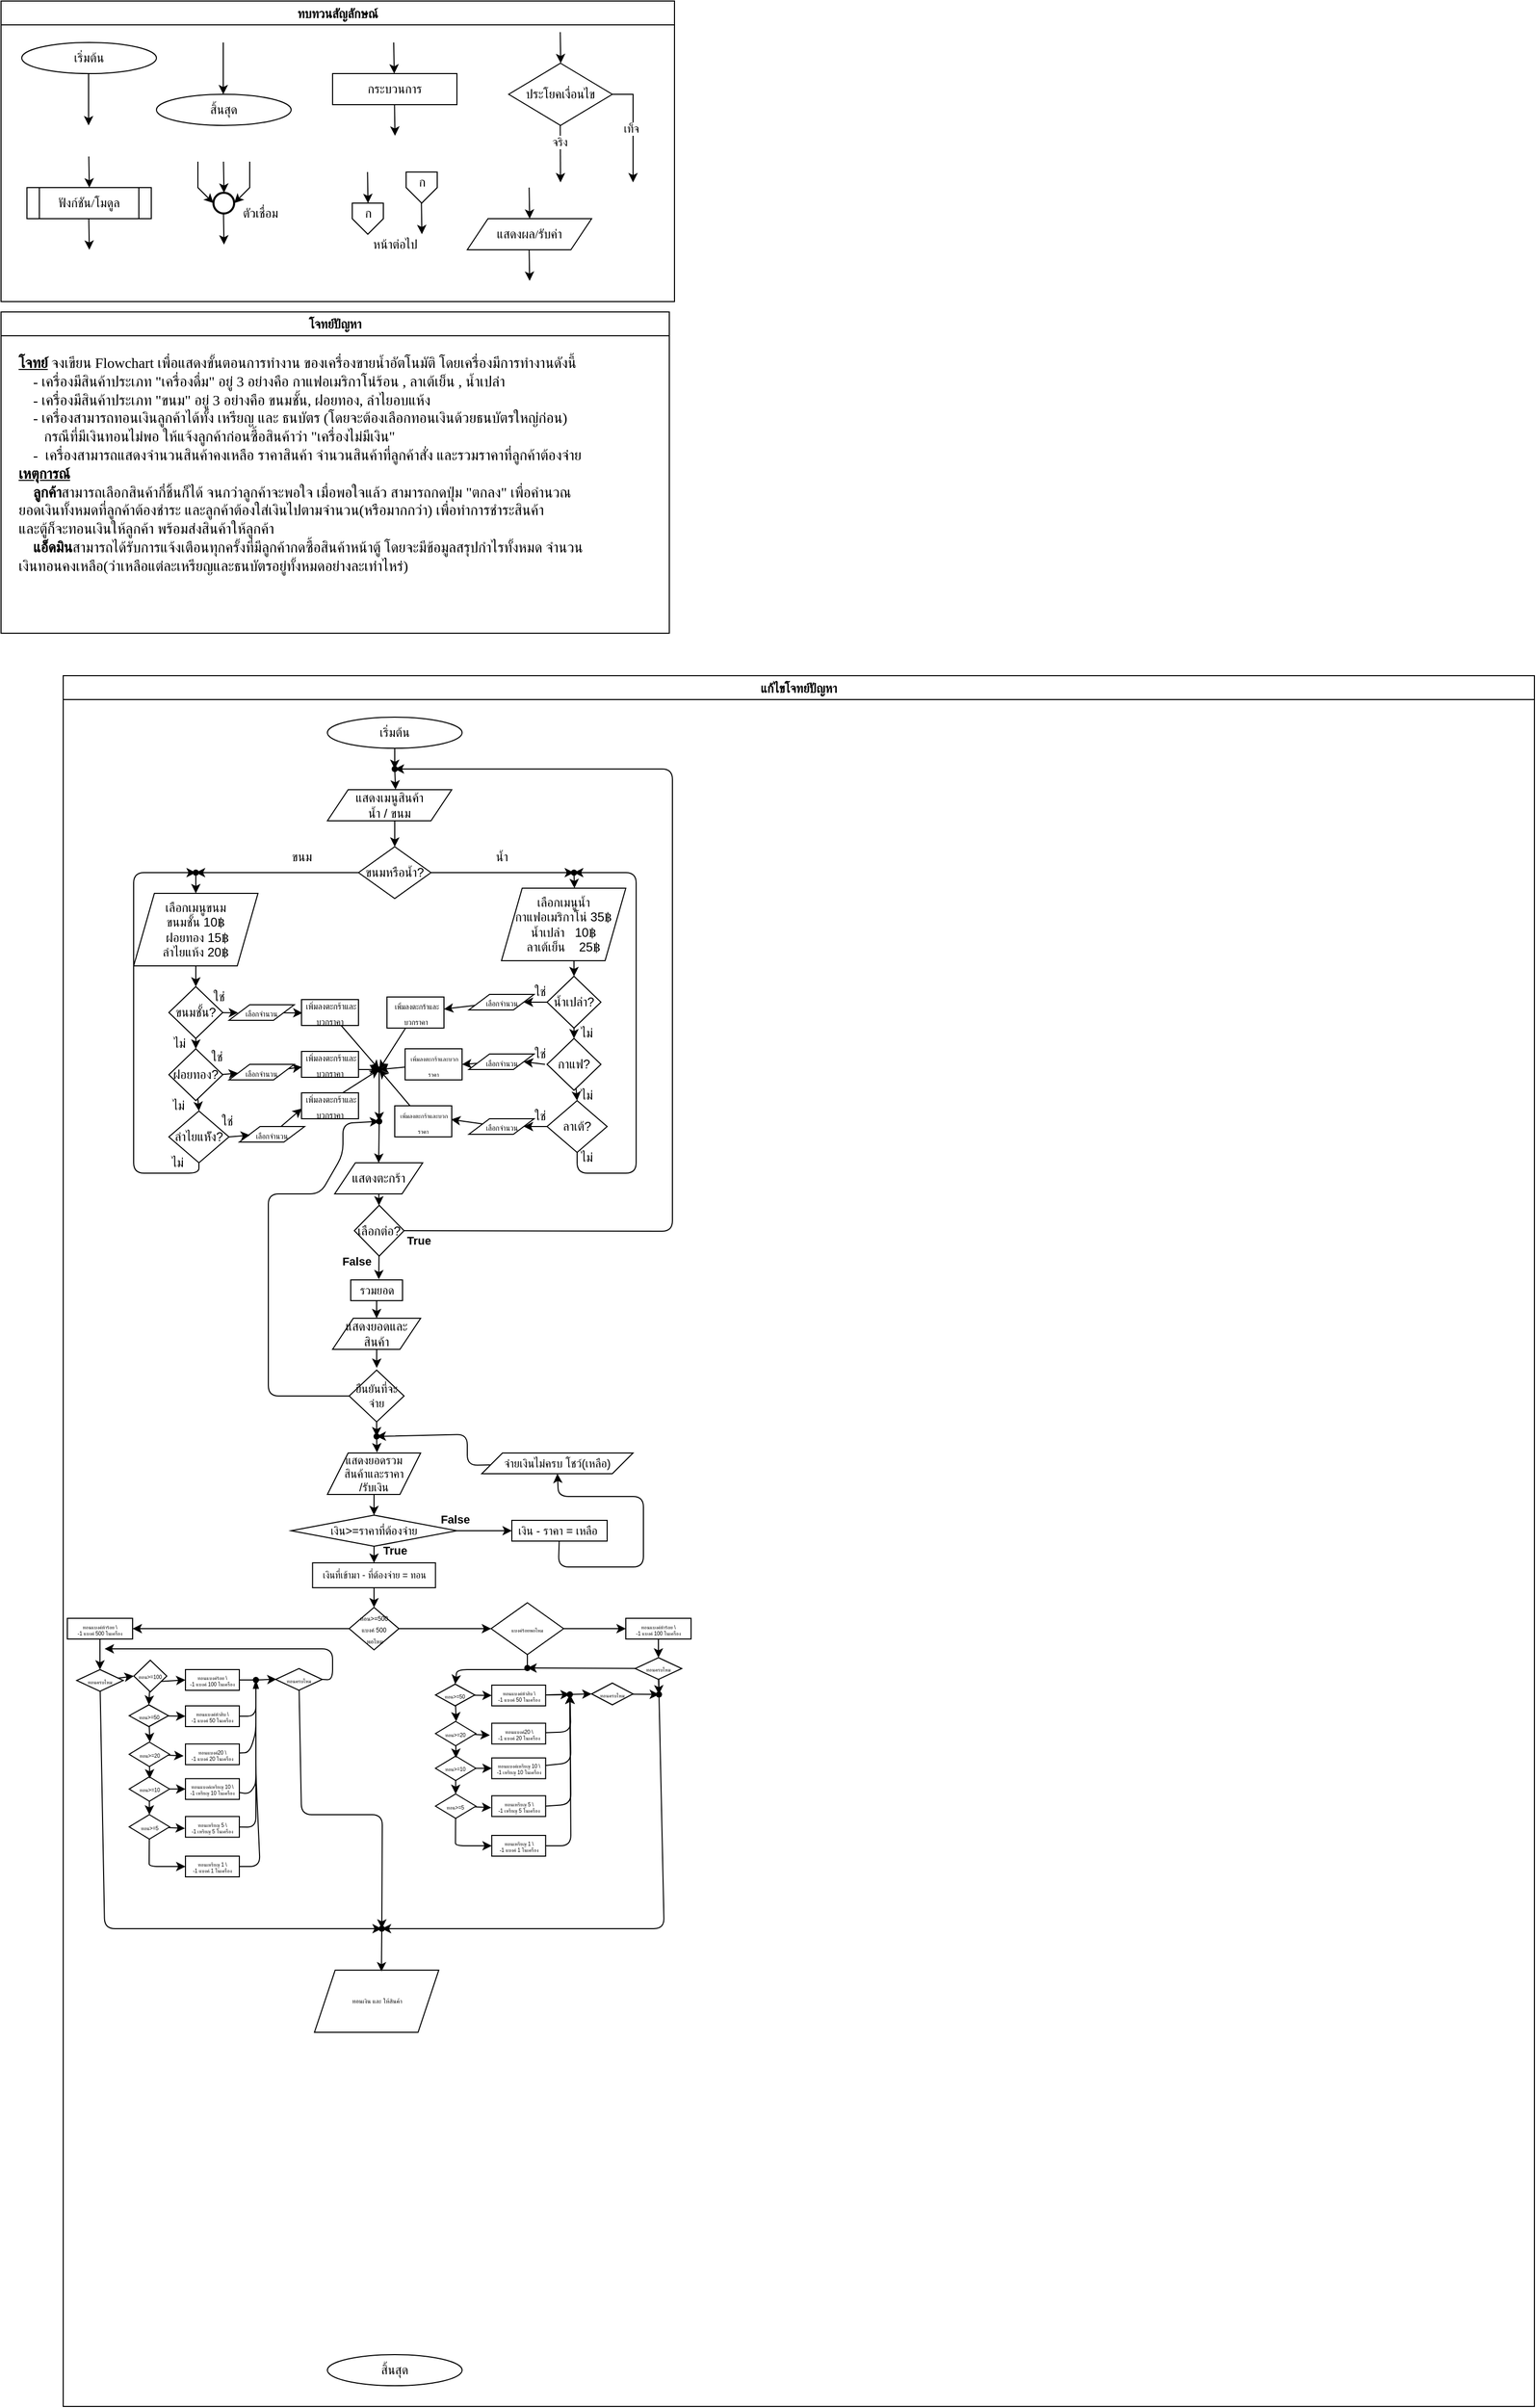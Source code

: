 <mxfile>
    <diagram id="C5RBs43oDa-KdzZeNtuy" name="Page-1">
        <mxGraphModel dx="1154" dy="219" grid="1" gridSize="10" guides="1" tooltips="1" connect="1" arrows="1" fold="1" page="1" pageScale="1" pageWidth="827" pageHeight="1169" math="0" shadow="0">
            <root>
                <mxCell id="WIyWlLk6GJQsqaUBKTNV-0"/>
                <mxCell id="WIyWlLk6GJQsqaUBKTNV-1" parent="WIyWlLk6GJQsqaUBKTNV-0"/>
                <mxCell id="M7CGMbNuYNeq0SnUNNgH-6" value="ทบทวนสัญลักษณ์" style="swimlane;fontFamily=Sarabun;fontSource=https%3A%2F%2Ffonts.googleapis.com%2Fcss%3Ffamily%3DSarabun;" parent="WIyWlLk6GJQsqaUBKTNV-1" vertex="1">
                    <mxGeometry x="-720" y="20" width="650" height="290" as="geometry"/>
                </mxCell>
                <mxCell id="M7CGMbNuYNeq0SnUNNgH-2" value="&lt;font data-font-src=&quot;https://fonts.googleapis.com/css?family=Sarabun&quot; face=&quot;Sarabun&quot;&gt;เริ่มต้น&lt;/font&gt;" style="ellipse;whiteSpace=wrap;html=1;" parent="M7CGMbNuYNeq0SnUNNgH-6" vertex="1">
                    <mxGeometry x="20" y="40" width="130" height="30" as="geometry"/>
                </mxCell>
                <mxCell id="M7CGMbNuYNeq0SnUNNgH-5" value="" style="endArrow=classic;html=1;rounded=0;" parent="M7CGMbNuYNeq0SnUNNgH-6" edge="1">
                    <mxGeometry width="50" height="50" relative="1" as="geometry">
                        <mxPoint x="84.5" y="70" as="sourcePoint"/>
                        <mxPoint x="84.5" y="120" as="targetPoint"/>
                    </mxGeometry>
                </mxCell>
                <mxCell id="M7CGMbNuYNeq0SnUNNgH-3" value="&lt;font face=&quot;Sarabun&quot;&gt;สิ้นสุด&lt;/font&gt;" style="ellipse;whiteSpace=wrap;html=1;" parent="M7CGMbNuYNeq0SnUNNgH-6" vertex="1">
                    <mxGeometry x="150" y="90" width="130" height="30" as="geometry"/>
                </mxCell>
                <mxCell id="M7CGMbNuYNeq0SnUNNgH-4" value="" style="endArrow=classic;html=1;rounded=0;" parent="M7CGMbNuYNeq0SnUNNgH-6" edge="1">
                    <mxGeometry width="50" height="50" relative="1" as="geometry">
                        <mxPoint x="214.5" y="40" as="sourcePoint"/>
                        <mxPoint x="214.5" y="90" as="targetPoint"/>
                    </mxGeometry>
                </mxCell>
                <mxCell id="mvioNwK95yMqdUQ73LqQ-0" value="กระบวนการ" style="rounded=0;whiteSpace=wrap;html=1;fontFamily=Sarabun;fontSource=https%3A%2F%2Ffonts.googleapis.com%2Fcss%3Ffamily%3DSarabun;" parent="M7CGMbNuYNeq0SnUNNgH-6" vertex="1">
                    <mxGeometry x="320" y="70" width="120" height="30" as="geometry"/>
                </mxCell>
                <mxCell id="mvioNwK95yMqdUQ73LqQ-1" value="" style="endArrow=classic;html=1;rounded=0;" parent="M7CGMbNuYNeq0SnUNNgH-6" edge="1">
                    <mxGeometry width="50" height="50" relative="1" as="geometry">
                        <mxPoint x="379" y="40" as="sourcePoint"/>
                        <mxPoint x="379.5" y="70" as="targetPoint"/>
                    </mxGeometry>
                </mxCell>
                <mxCell id="mvioNwK95yMqdUQ73LqQ-2" value="" style="endArrow=classic;html=1;rounded=0;" parent="M7CGMbNuYNeq0SnUNNgH-6" edge="1">
                    <mxGeometry width="50" height="50" relative="1" as="geometry">
                        <mxPoint x="379.75" y="100" as="sourcePoint"/>
                        <mxPoint x="380.25" y="130" as="targetPoint"/>
                    </mxGeometry>
                </mxCell>
                <mxCell id="mvioNwK95yMqdUQ73LqQ-3" value="ประโยคเงื่อนไข" style="rhombus;whiteSpace=wrap;html=1;fontFamily=Sarabun;fontSource=https%3A%2F%2Ffonts.googleapis.com%2Fcss%3Ffamily%3DSarabun;" parent="M7CGMbNuYNeq0SnUNNgH-6" vertex="1">
                    <mxGeometry x="490" y="60" width="100" height="60" as="geometry"/>
                </mxCell>
                <mxCell id="mvioNwK95yMqdUQ73LqQ-4" value="" style="endArrow=classic;html=1;rounded=0;" parent="M7CGMbNuYNeq0SnUNNgH-6" edge="1">
                    <mxGeometry width="50" height="50" relative="1" as="geometry">
                        <mxPoint x="539.71" y="30" as="sourcePoint"/>
                        <mxPoint x="540.21" y="60" as="targetPoint"/>
                    </mxGeometry>
                </mxCell>
                <mxCell id="mvioNwK95yMqdUQ73LqQ-5" value="" style="endArrow=classic;html=1;rounded=0;" parent="M7CGMbNuYNeq0SnUNNgH-6" edge="1">
                    <mxGeometry width="50" height="50" relative="1" as="geometry">
                        <mxPoint x="539.71" y="120" as="sourcePoint"/>
                        <mxPoint x="540" y="175" as="targetPoint"/>
                    </mxGeometry>
                </mxCell>
                <mxCell id="mvioNwK95yMqdUQ73LqQ-7" value="จริง" style="edgeLabel;html=1;align=center;verticalAlign=middle;resizable=0;points=[];fontFamily=Sarabun;fontSource=https%3A%2F%2Ffonts.googleapis.com%2Fcss%3Ffamily%3DSarabun;" parent="mvioNwK95yMqdUQ73LqQ-5" vertex="1" connectable="0">
                    <mxGeometry x="-0.414" y="-1" relative="1" as="geometry">
                        <mxPoint as="offset"/>
                    </mxGeometry>
                </mxCell>
                <mxCell id="mvioNwK95yMqdUQ73LqQ-6" value="" style="endArrow=classic;html=1;rounded=0;exitX=1;exitY=0.5;exitDx=0;exitDy=0;" parent="M7CGMbNuYNeq0SnUNNgH-6" source="mvioNwK95yMqdUQ73LqQ-3" edge="1">
                    <mxGeometry width="50" height="50" relative="1" as="geometry">
                        <mxPoint x="620" y="95" as="sourcePoint"/>
                        <mxPoint x="610" y="175" as="targetPoint"/>
                        <Array as="points">
                            <mxPoint x="610" y="90"/>
                        </Array>
                    </mxGeometry>
                </mxCell>
                <mxCell id="mvioNwK95yMqdUQ73LqQ-8" value="&lt;font data-font-src=&quot;https://fonts.googleapis.com/css?family=Sarabun&quot; face=&quot;Sarabun&quot;&gt;เท็จ&lt;/font&gt;" style="edgeLabel;html=1;align=center;verticalAlign=middle;resizable=0;points=[];" parent="mvioNwK95yMqdUQ73LqQ-6" vertex="1" connectable="0">
                    <mxGeometry x="-0.002" y="-2" relative="1" as="geometry">
                        <mxPoint as="offset"/>
                    </mxGeometry>
                </mxCell>
                <mxCell id="mvioNwK95yMqdUQ73LqQ-9" value="&lt;font data-font-src=&quot;https://fonts.googleapis.com/css?family=Sarabun&quot; face=&quot;Sarabun&quot;&gt;ฟังก์ชัน/โมดูล&lt;/font&gt;" style="shape=process;whiteSpace=wrap;html=1;backgroundOutline=1;" parent="M7CGMbNuYNeq0SnUNNgH-6" vertex="1">
                    <mxGeometry x="25" y="180" width="120" height="30" as="geometry"/>
                </mxCell>
                <mxCell id="mvioNwK95yMqdUQ73LqQ-11" value="" style="endArrow=classic;html=1;rounded=0;" parent="M7CGMbNuYNeq0SnUNNgH-6" edge="1">
                    <mxGeometry width="50" height="50" relative="1" as="geometry">
                        <mxPoint x="84.71" y="150" as="sourcePoint"/>
                        <mxPoint x="85.21" y="180" as="targetPoint"/>
                    </mxGeometry>
                </mxCell>
                <mxCell id="mvioNwK95yMqdUQ73LqQ-12" value="" style="endArrow=classic;html=1;rounded=0;" parent="M7CGMbNuYNeq0SnUNNgH-6" edge="1">
                    <mxGeometry width="50" height="50" relative="1" as="geometry">
                        <mxPoint x="84.71" y="210" as="sourcePoint"/>
                        <mxPoint x="85.21" y="240" as="targetPoint"/>
                    </mxGeometry>
                </mxCell>
                <mxCell id="mvioNwK95yMqdUQ73LqQ-13" value="" style="strokeWidth=2;html=1;shape=mxgraph.flowchart.start_2;whiteSpace=wrap;" parent="M7CGMbNuYNeq0SnUNNgH-6" vertex="1">
                    <mxGeometry x="205" y="185" width="20" height="20" as="geometry"/>
                </mxCell>
                <mxCell id="mvioNwK95yMqdUQ73LqQ-16" value="" style="endArrow=classic;html=1;rounded=0;" parent="M7CGMbNuYNeq0SnUNNgH-6" edge="1">
                    <mxGeometry width="50" height="50" relative="1" as="geometry">
                        <mxPoint x="214.71" y="155" as="sourcePoint"/>
                        <mxPoint x="215.21" y="185" as="targetPoint"/>
                    </mxGeometry>
                </mxCell>
                <mxCell id="mvioNwK95yMqdUQ73LqQ-17" value="" style="endArrow=classic;html=1;rounded=0;entryX=0;entryY=0.5;entryDx=0;entryDy=0;entryPerimeter=0;" parent="M7CGMbNuYNeq0SnUNNgH-6" target="mvioNwK95yMqdUQ73LqQ-13" edge="1">
                    <mxGeometry width="50" height="50" relative="1" as="geometry">
                        <mxPoint x="190.0" y="155" as="sourcePoint"/>
                        <mxPoint x="190.5" y="185" as="targetPoint"/>
                        <Array as="points">
                            <mxPoint x="190" y="180"/>
                        </Array>
                    </mxGeometry>
                </mxCell>
                <mxCell id="mvioNwK95yMqdUQ73LqQ-18" value="" style="endArrow=classic;html=1;rounded=0;entryX=1;entryY=0.5;entryDx=0;entryDy=0;entryPerimeter=0;" parent="M7CGMbNuYNeq0SnUNNgH-6" target="mvioNwK95yMqdUQ73LqQ-13" edge="1">
                    <mxGeometry width="50" height="50" relative="1" as="geometry">
                        <mxPoint x="240.0" y="155" as="sourcePoint"/>
                        <mxPoint x="240.5" y="185" as="targetPoint"/>
                        <Array as="points">
                            <mxPoint x="240" y="180"/>
                        </Array>
                    </mxGeometry>
                </mxCell>
                <mxCell id="mvioNwK95yMqdUQ73LqQ-19" value="" style="endArrow=classic;html=1;rounded=0;" parent="M7CGMbNuYNeq0SnUNNgH-6" edge="1">
                    <mxGeometry width="50" height="50" relative="1" as="geometry">
                        <mxPoint x="214.71" y="205" as="sourcePoint"/>
                        <mxPoint x="215.21" y="235" as="targetPoint"/>
                    </mxGeometry>
                </mxCell>
                <mxCell id="mvioNwK95yMqdUQ73LqQ-20" value="&lt;font data-font-src=&quot;https://fonts.googleapis.com/css?family=Sarabun&quot; face=&quot;Sarabun&quot;&gt;ตัวเชื่อม&lt;/font&gt;" style="text;html=1;align=center;verticalAlign=middle;resizable=0;points=[];autosize=1;strokeColor=none;fillColor=none;" parent="M7CGMbNuYNeq0SnUNNgH-6" vertex="1">
                    <mxGeometry x="220" y="190" width="60" height="30" as="geometry"/>
                </mxCell>
                <mxCell id="mvioNwK95yMqdUQ73LqQ-25" value="" style="endArrow=classic;html=1;rounded=0;" parent="M7CGMbNuYNeq0SnUNNgH-6" edge="1">
                    <mxGeometry width="50" height="50" relative="1" as="geometry">
                        <mxPoint x="353.71" y="165" as="sourcePoint"/>
                        <mxPoint x="354.21" y="195" as="targetPoint"/>
                    </mxGeometry>
                </mxCell>
                <mxCell id="mvioNwK95yMqdUQ73LqQ-21" value="" style="verticalLabelPosition=bottom;verticalAlign=top;html=1;shape=offPageConnector;rounded=0;size=0.5;" parent="M7CGMbNuYNeq0SnUNNgH-6" vertex="1">
                    <mxGeometry x="339" y="195" width="30" height="30" as="geometry"/>
                </mxCell>
                <mxCell id="mvioNwK95yMqdUQ73LqQ-26" value="" style="endArrow=classic;html=1;rounded=0;" parent="M7CGMbNuYNeq0SnUNNgH-6" edge="1">
                    <mxGeometry width="50" height="50" relative="1" as="geometry">
                        <mxPoint x="405.71" y="195" as="sourcePoint"/>
                        <mxPoint x="406.21" y="225" as="targetPoint"/>
                    </mxGeometry>
                </mxCell>
                <mxCell id="mvioNwK95yMqdUQ73LqQ-27" value="" style="verticalLabelPosition=bottom;verticalAlign=top;html=1;shape=offPageConnector;rounded=0;size=0.5;" parent="M7CGMbNuYNeq0SnUNNgH-6" vertex="1">
                    <mxGeometry x="391" y="165" width="30" height="30" as="geometry"/>
                </mxCell>
                <mxCell id="mvioNwK95yMqdUQ73LqQ-28" value="หน้าต่อไป" style="text;html=1;align=center;verticalAlign=middle;resizable=0;points=[];autosize=1;strokeColor=none;fillColor=none;fontFamily=Sarabun;fontSource=https%3A%2F%2Ffonts.googleapis.com%2Fcss%3Ffamily%3DSarabun;" parent="M7CGMbNuYNeq0SnUNNgH-6" vertex="1">
                    <mxGeometry x="345" y="220" width="70" height="30" as="geometry"/>
                </mxCell>
                <mxCell id="mvioNwK95yMqdUQ73LqQ-29" value="ก" style="text;html=1;align=center;verticalAlign=middle;resizable=0;points=[];autosize=1;strokeColor=none;fillColor=none;fontFamily=Sarabun;fontSource=https%3A%2F%2Ffonts.googleapis.com%2Fcss%3Ffamily%3DSarabun;" parent="M7CGMbNuYNeq0SnUNNgH-6" vertex="1">
                    <mxGeometry x="339" y="190" width="30" height="30" as="geometry"/>
                </mxCell>
                <mxCell id="mvioNwK95yMqdUQ73LqQ-30" value="ก" style="text;html=1;align=center;verticalAlign=middle;resizable=0;points=[];autosize=1;strokeColor=none;fillColor=none;fontFamily=Sarabun;fontSource=https%3A%2F%2Ffonts.googleapis.com%2Fcss%3Ffamily%3DSarabun;" parent="M7CGMbNuYNeq0SnUNNgH-6" vertex="1">
                    <mxGeometry x="391" y="160" width="30" height="30" as="geometry"/>
                </mxCell>
                <mxCell id="mvioNwK95yMqdUQ73LqQ-32" value="แสดงผล/รับค่า" style="shape=parallelogram;perimeter=parallelogramPerimeter;whiteSpace=wrap;html=1;fixedSize=1;fontFamily=Sarabun;fontSource=https%3A%2F%2Ffonts.googleapis.com%2Fcss%3Ffamily%3DSarabun;" parent="M7CGMbNuYNeq0SnUNNgH-6" vertex="1">
                    <mxGeometry x="450" y="210" width="120" height="30" as="geometry"/>
                </mxCell>
                <mxCell id="mvioNwK95yMqdUQ73LqQ-33" value="" style="endArrow=classic;html=1;rounded=0;" parent="M7CGMbNuYNeq0SnUNNgH-6" edge="1">
                    <mxGeometry width="50" height="50" relative="1" as="geometry">
                        <mxPoint x="509.71" y="180" as="sourcePoint"/>
                        <mxPoint x="510.21" y="210" as="targetPoint"/>
                    </mxGeometry>
                </mxCell>
                <mxCell id="mvioNwK95yMqdUQ73LqQ-34" value="" style="endArrow=classic;html=1;rounded=0;" parent="M7CGMbNuYNeq0SnUNNgH-6" edge="1">
                    <mxGeometry width="50" height="50" relative="1" as="geometry">
                        <mxPoint x="509.71" y="240" as="sourcePoint"/>
                        <mxPoint x="510.21" y="270" as="targetPoint"/>
                    </mxGeometry>
                </mxCell>
                <mxCell id="mvioNwK95yMqdUQ73LqQ-36" value="แก้ไขโจทย์ปัญหา" style="swimlane;fontFamily=Sarabun;fontSource=https%3A%2F%2Ffonts.googleapis.com%2Fcss%3Ffamily%3DSarabun;" parent="WIyWlLk6GJQsqaUBKTNV-1" vertex="1">
                    <mxGeometry x="-660" y="671" width="1420" height="1670" as="geometry"/>
                </mxCell>
                <mxCell id="mvioNwK95yMqdUQ73LqQ-35" value="&lt;font data-font-src=&quot;https://fonts.googleapis.com/css?family=Sarabun&quot; face=&quot;Sarabun&quot;&gt;เริ่มต้น&lt;/font&gt;" style="ellipse;whiteSpace=wrap;html=1;" parent="mvioNwK95yMqdUQ73LqQ-36" vertex="1">
                    <mxGeometry x="255" y="40" width="130" height="30" as="geometry"/>
                </mxCell>
                <mxCell id="mvioNwK95yMqdUQ73LqQ-69" value="&lt;font face=&quot;Sarabun&quot;&gt;สิ้นสุด&lt;/font&gt;" style="ellipse;whiteSpace=wrap;html=1;" parent="mvioNwK95yMqdUQ73LqQ-36" vertex="1">
                    <mxGeometry x="255" y="1620" width="130" height="30" as="geometry"/>
                </mxCell>
                <mxCell id="0" value="" style="endArrow=classic;html=1;" edge="1" parent="mvioNwK95yMqdUQ73LqQ-36" target="91">
                    <mxGeometry width="50" height="50" relative="1" as="geometry">
                        <mxPoint x="320" y="70" as="sourcePoint"/>
                        <mxPoint x="318" y="90" as="targetPoint"/>
                    </mxGeometry>
                </mxCell>
                <mxCell id="2" value="แสดงเมนูสินค้า&lt;br&gt;น้ำ / ขนม" style="shape=parallelogram;perimeter=parallelogramPerimeter;whiteSpace=wrap;html=1;fixedSize=1;" vertex="1" parent="mvioNwK95yMqdUQ73LqQ-36">
                    <mxGeometry x="255" y="110" width="120" height="30" as="geometry"/>
                </mxCell>
                <mxCell id="3" value="ขนมหรือน้ำ?" style="rhombus;whiteSpace=wrap;html=1;" vertex="1" parent="mvioNwK95yMqdUQ73LqQ-36">
                    <mxGeometry x="285" y="165" width="70" height="50" as="geometry"/>
                </mxCell>
                <mxCell id="5" value="" style="endArrow=classic;html=1;entryX=0.5;entryY=0;entryDx=0;entryDy=0;" edge="1" parent="mvioNwK95yMqdUQ73LqQ-36" target="3">
                    <mxGeometry width="50" height="50" relative="1" as="geometry">
                        <mxPoint x="320" y="140" as="sourcePoint"/>
                        <mxPoint x="318" y="160" as="targetPoint"/>
                    </mxGeometry>
                </mxCell>
                <mxCell id="7" value="" style="endArrow=classic;html=1;exitX=1;exitY=0.5;exitDx=0;exitDy=0;entryX=0.383;entryY=0.484;entryDx=0;entryDy=0;entryPerimeter=0;" edge="1" parent="mvioNwK95yMqdUQ73LqQ-36" source="3" target="74">
                    <mxGeometry width="50" height="50" relative="1" as="geometry">
                        <mxPoint x="398.0" y="200" as="sourcePoint"/>
                        <mxPoint x="558" y="210" as="targetPoint"/>
                        <Array as="points">
                            <mxPoint x="488" y="190"/>
                        </Array>
                    </mxGeometry>
                </mxCell>
                <mxCell id="9" value="ขนม" style="text;html=1;align=center;verticalAlign=middle;resizable=0;points=[];autosize=1;strokeColor=none;fillColor=none;" vertex="1" parent="mvioNwK95yMqdUQ73LqQ-36">
                    <mxGeometry x="205" y="160" width="50" height="30" as="geometry"/>
                </mxCell>
                <mxCell id="10" value="น้ำ" style="text;html=1;align=center;verticalAlign=middle;resizable=0;points=[];autosize=1;strokeColor=none;fillColor=none;" vertex="1" parent="mvioNwK95yMqdUQ73LqQ-36">
                    <mxGeometry x="403" y="160" width="40" height="30" as="geometry"/>
                </mxCell>
                <mxCell id="14" style="edgeStyle=none;html=1;entryX=0.5;entryY=0;entryDx=0;entryDy=0;" edge="1" parent="mvioNwK95yMqdUQ73LqQ-36" source="11" target="13">
                    <mxGeometry relative="1" as="geometry"/>
                </mxCell>
                <mxCell id="11" value="เลือกเมนูขนม&lt;br&gt;ขนมชั้น 10฿&lt;br&gt;&amp;nbsp;ฝอยทอง 15฿&lt;br&gt;ลำไยแห้ง 20฿" style="shape=parallelogram;perimeter=parallelogramPerimeter;whiteSpace=wrap;html=1;fixedSize=1;" vertex="1" parent="mvioNwK95yMqdUQ73LqQ-36">
                    <mxGeometry x="68" y="210" width="120" height="70" as="geometry"/>
                </mxCell>
                <mxCell id="12" value="เลือกเมนูน้ำ&lt;br&gt;กาแฟอเมริกาโน่ 35฿&lt;br&gt;น้ำเปล่า&amp;nbsp; &amp;nbsp;10฿&lt;br&gt;ลาเต้เย็น&amp;nbsp; &amp;nbsp; 25฿" style="shape=parallelogram;perimeter=parallelogramPerimeter;whiteSpace=wrap;html=1;fixedSize=1;" vertex="1" parent="mvioNwK95yMqdUQ73LqQ-36">
                    <mxGeometry x="423" y="205" width="120" height="70" as="geometry"/>
                </mxCell>
                <mxCell id="31" style="edgeStyle=none;html=1;entryX=0.5;entryY=0;entryDx=0;entryDy=0;" edge="1" parent="mvioNwK95yMqdUQ73LqQ-36" source="13" target="23">
                    <mxGeometry relative="1" as="geometry"/>
                </mxCell>
                <mxCell id="38" style="edgeStyle=none;html=1;entryX=0.14;entryY=0.516;entryDx=0;entryDy=0;entryPerimeter=0;" edge="1" parent="mvioNwK95yMqdUQ73LqQ-36" source="13" target="138">
                    <mxGeometry relative="1" as="geometry">
                        <mxPoint x="178" y="325" as="targetPoint"/>
                    </mxGeometry>
                </mxCell>
                <mxCell id="13" value="ขนมชั้น?" style="rhombus;whiteSpace=wrap;html=1;" vertex="1" parent="mvioNwK95yMqdUQ73LqQ-36">
                    <mxGeometry x="102" y="300" width="52" height="50" as="geometry"/>
                </mxCell>
                <mxCell id="33" style="edgeStyle=none;html=1;entryX=0.5;entryY=0;entryDx=0;entryDy=0;" edge="1" parent="mvioNwK95yMqdUQ73LqQ-36" source="23" target="32">
                    <mxGeometry relative="1" as="geometry"/>
                </mxCell>
                <mxCell id="23" value="ฝอยทอง?" style="rhombus;whiteSpace=wrap;html=1;" vertex="1" parent="mvioNwK95yMqdUQ73LqQ-36">
                    <mxGeometry x="102" y="360" width="52" height="50" as="geometry"/>
                </mxCell>
                <mxCell id="29" style="edgeStyle=none;html=1;exitX=0;exitY=0.5;exitDx=0;exitDy=0;" edge="1" parent="mvioNwK95yMqdUQ73LqQ-36" source="3" target="49">
                    <mxGeometry relative="1" as="geometry">
                        <mxPoint x="128" y="186" as="sourcePoint"/>
                        <mxPoint x="178" y="200" as="targetPoint"/>
                        <Array as="points"/>
                    </mxGeometry>
                </mxCell>
                <mxCell id="32" value="ลำไยแห้ัง?" style="rhombus;whiteSpace=wrap;html=1;" vertex="1" parent="mvioNwK95yMqdUQ73LqQ-36">
                    <mxGeometry x="102" y="420" width="58" height="50" as="geometry"/>
                </mxCell>
                <mxCell id="83" style="edgeStyle=none;html=1;entryX=0.399;entryY=0.514;entryDx=0;entryDy=0;entryPerimeter=0;" edge="1" parent="mvioNwK95yMqdUQ73LqQ-36" source="36" target="82">
                    <mxGeometry relative="1" as="geometry"/>
                </mxCell>
                <mxCell id="36" value="&lt;font style=&quot;font-size: 8px;&quot;&gt;&amp;nbsp;เพิ่มลงตะกร้าและบวกราคา&lt;/font&gt;" style="rounded=0;whiteSpace=wrap;html=1;" vertex="1" parent="mvioNwK95yMqdUQ73LqQ-36">
                    <mxGeometry x="230" y="312.5" width="55" height="25" as="geometry"/>
                </mxCell>
                <mxCell id="39" value="ไม่&lt;br&gt;" style="text;html=1;align=center;verticalAlign=middle;resizable=0;points=[];autosize=1;strokeColor=none;fillColor=none;" vertex="1" parent="mvioNwK95yMqdUQ73LqQ-36">
                    <mxGeometry x="92" y="340" width="40" height="30" as="geometry"/>
                </mxCell>
                <mxCell id="40" value="ไม่&lt;br&gt;" style="text;html=1;align=center;verticalAlign=middle;resizable=0;points=[];autosize=1;strokeColor=none;fillColor=none;" vertex="1" parent="mvioNwK95yMqdUQ73LqQ-36">
                    <mxGeometry x="91" y="400" width="40" height="30" as="geometry"/>
                </mxCell>
                <mxCell id="41" style="edgeStyle=none;html=1;entryX=0.139;entryY=0.563;entryDx=0;entryDy=0;entryPerimeter=0;" edge="1" parent="mvioNwK95yMqdUQ73LqQ-36" target="234">
                    <mxGeometry relative="1" as="geometry">
                        <mxPoint x="154" y="384.76" as="sourcePoint"/>
                        <mxPoint x="178" y="385" as="targetPoint"/>
                    </mxGeometry>
                </mxCell>
                <mxCell id="88" style="edgeStyle=none;html=1;entryX=0.399;entryY=0.648;entryDx=0;entryDy=0;entryPerimeter=0;" edge="1" parent="mvioNwK95yMqdUQ73LqQ-36" target="82">
                    <mxGeometry relative="1" as="geometry">
                        <mxPoint x="285" y="380" as="sourcePoint"/>
                    </mxGeometry>
                </mxCell>
                <mxCell id="87" style="edgeStyle=none;html=1;entryX=0.38;entryY=0.514;entryDx=0;entryDy=0;entryPerimeter=0;" edge="1" parent="mvioNwK95yMqdUQ73LqQ-36" target="82">
                    <mxGeometry relative="1" as="geometry">
                        <mxPoint x="262" y="407.447" as="sourcePoint"/>
                    </mxGeometry>
                </mxCell>
                <mxCell id="45" value="ใช่" style="text;html=1;align=center;verticalAlign=middle;resizable=0;points=[];autosize=1;strokeColor=none;fillColor=none;" vertex="1" parent="mvioNwK95yMqdUQ73LqQ-36">
                    <mxGeometry x="130" y="295" width="40" height="30" as="geometry"/>
                </mxCell>
                <mxCell id="46" value="ใช่" style="text;html=1;align=center;verticalAlign=middle;resizable=0;points=[];autosize=1;strokeColor=none;fillColor=none;" vertex="1" parent="mvioNwK95yMqdUQ73LqQ-36">
                    <mxGeometry x="128" y="353" width="40" height="30" as="geometry"/>
                </mxCell>
                <mxCell id="47" value="ใช่" style="text;html=1;align=center;verticalAlign=middle;resizable=0;points=[];autosize=1;strokeColor=none;fillColor=none;" vertex="1" parent="mvioNwK95yMqdUQ73LqQ-36">
                    <mxGeometry x="138" y="415" width="40" height="30" as="geometry"/>
                </mxCell>
                <mxCell id="78" style="edgeStyle=none;html=1;entryX=0.5;entryY=0;entryDx=0;entryDy=0;" edge="1" parent="mvioNwK95yMqdUQ73LqQ-36" source="49" target="11">
                    <mxGeometry relative="1" as="geometry"/>
                </mxCell>
                <mxCell id="49" value="" style="shape=waypoint;sketch=0;fillStyle=solid;size=6;pointerEvents=1;points=[];fillColor=none;resizable=0;rotatable=0;perimeter=centerPerimeter;snapToPoint=1;" vertex="1" parent="mvioNwK95yMqdUQ73LqQ-36">
                    <mxGeometry x="118" y="180" width="20" height="20" as="geometry"/>
                </mxCell>
                <mxCell id="48" style="edgeStyle=none;html=1;" edge="1" parent="mvioNwK95yMqdUQ73LqQ-36" source="32" target="49">
                    <mxGeometry relative="1" as="geometry">
                        <mxPoint x="108" y="190" as="targetPoint"/>
                        <Array as="points">
                            <mxPoint x="131" y="480"/>
                            <mxPoint x="68" y="480"/>
                            <mxPoint x="68" y="340"/>
                            <mxPoint x="68" y="190"/>
                        </Array>
                    </mxGeometry>
                </mxCell>
                <mxCell id="50" value="ไม่&lt;br&gt;" style="text;html=1;align=center;verticalAlign=middle;resizable=0;points=[];autosize=1;strokeColor=none;fillColor=none;" vertex="1" parent="mvioNwK95yMqdUQ73LqQ-36">
                    <mxGeometry x="90" y="455" width="40" height="30" as="geometry"/>
                </mxCell>
                <mxCell id="51" style="edgeStyle=none;html=1;entryX=0.5;entryY=0;entryDx=0;entryDy=0;exitX=0.583;exitY=0.995;exitDx=0;exitDy=0;exitPerimeter=0;" edge="1" parent="mvioNwK95yMqdUQ73LqQ-36" target="54" source="12">
                    <mxGeometry relative="1" as="geometry">
                        <mxPoint x="493" y="280" as="sourcePoint"/>
                    </mxGeometry>
                </mxCell>
                <mxCell id="71" style="edgeStyle=none;html=1;entryX=1;entryY=0.5;entryDx=0;entryDy=0;" edge="1" parent="mvioNwK95yMqdUQ73LqQ-36" source="54" target="241">
                    <mxGeometry relative="1" as="geometry"/>
                </mxCell>
                <mxCell id="54" value="น้ำเปล่า?" style="rhombus;whiteSpace=wrap;html=1;" vertex="1" parent="mvioNwK95yMqdUQ73LqQ-36">
                    <mxGeometry x="467" y="290" width="52" height="50" as="geometry"/>
                </mxCell>
                <mxCell id="56" value="กาแฟ?" style="rhombus;whiteSpace=wrap;html=1;" vertex="1" parent="mvioNwK95yMqdUQ73LqQ-36">
                    <mxGeometry x="467" y="350" width="52" height="50" as="geometry"/>
                </mxCell>
                <mxCell id="52" style="edgeStyle=none;html=1;entryX=0.5;entryY=0;entryDx=0;entryDy=0;" edge="1" parent="mvioNwK95yMqdUQ73LqQ-36" source="54" target="56">
                    <mxGeometry relative="1" as="geometry"/>
                </mxCell>
                <mxCell id="72" style="edgeStyle=none;html=1;entryX=1;entryY=0.5;entryDx=0;entryDy=0;" edge="1" parent="mvioNwK95yMqdUQ73LqQ-36" source="57" target="247">
                    <mxGeometry relative="1" as="geometry"/>
                </mxCell>
                <mxCell id="57" value="ลาเต้?" style="rhombus;whiteSpace=wrap;html=1;" vertex="1" parent="mvioNwK95yMqdUQ73LqQ-36">
                    <mxGeometry x="467" y="410" width="58" height="50" as="geometry"/>
                </mxCell>
                <mxCell id="55" style="edgeStyle=none;html=1;entryX=0.5;entryY=0;entryDx=0;entryDy=0;" edge="1" parent="mvioNwK95yMqdUQ73LqQ-36" source="56" target="57">
                    <mxGeometry relative="1" as="geometry"/>
                </mxCell>
                <mxCell id="137" style="edgeStyle=none;html=1;entryX=0.635;entryY=0.469;entryDx=0;entryDy=0;entryPerimeter=0;fontSize=6;" edge="1" parent="mvioNwK95yMqdUQ73LqQ-36" source="58" target="82">
                    <mxGeometry relative="1" as="geometry"/>
                </mxCell>
                <mxCell id="58" value="&lt;font style=&quot;font-size: 7px;&quot;&gt;&amp;nbsp;เพิ่มลงตะกร้าและบวกราคา&lt;/font&gt;" style="rounded=0;whiteSpace=wrap;html=1;" vertex="1" parent="mvioNwK95yMqdUQ73LqQ-36">
                    <mxGeometry x="312.5" y="310" width="55" height="30" as="geometry"/>
                </mxCell>
                <mxCell id="59" value="ไม่&lt;br&gt;" style="text;html=1;align=center;verticalAlign=middle;resizable=0;points=[];autosize=1;strokeColor=none;fillColor=none;" vertex="1" parent="mvioNwK95yMqdUQ73LqQ-36">
                    <mxGeometry x="485" y="330" width="40" height="30" as="geometry"/>
                </mxCell>
                <mxCell id="60" value="ไม่&lt;br&gt;" style="text;html=1;align=center;verticalAlign=middle;resizable=0;points=[];autosize=1;strokeColor=none;fillColor=none;" vertex="1" parent="mvioNwK95yMqdUQ73LqQ-36">
                    <mxGeometry x="485" y="390" width="40" height="30" as="geometry"/>
                </mxCell>
                <mxCell id="61" style="edgeStyle=none;html=1;entryX=1;entryY=0.5;entryDx=0;entryDy=0;" edge="1" parent="mvioNwK95yMqdUQ73LqQ-36" target="243">
                    <mxGeometry relative="1" as="geometry">
                        <mxPoint x="465" y="375" as="sourcePoint"/>
                        <mxPoint x="543" y="380" as="targetPoint"/>
                    </mxGeometry>
                </mxCell>
                <mxCell id="85" style="edgeStyle=none;html=1;" edge="1" parent="mvioNwK95yMqdUQ73LqQ-36" source="63" target="82">
                    <mxGeometry relative="1" as="geometry"/>
                </mxCell>
                <mxCell id="63" value="&lt;font style=&quot;font-size: 6px;&quot;&gt;&amp;nbsp;เพิ่มลงตะกร้าและบวกราคา&lt;/font&gt;" style="rounded=0;whiteSpace=wrap;html=1;" vertex="1" parent="mvioNwK95yMqdUQ73LqQ-36">
                    <mxGeometry x="330" y="360" width="55" height="30" as="geometry"/>
                </mxCell>
                <mxCell id="86" style="edgeStyle=none;html=1;" edge="1" parent="mvioNwK95yMqdUQ73LqQ-36" source="64" target="82">
                    <mxGeometry relative="1" as="geometry"/>
                </mxCell>
                <mxCell id="64" value="&lt;font style=&quot;font-size: 6px;&quot;&gt;&amp;nbsp;เพิ่มลงตะกร้าและบวกราคา&lt;/font&gt;" style="rounded=0;whiteSpace=wrap;html=1;" vertex="1" parent="mvioNwK95yMqdUQ73LqQ-36">
                    <mxGeometry x="320" y="415" width="55" height="30" as="geometry"/>
                </mxCell>
                <mxCell id="66" value="ใช่" style="text;html=1;align=center;verticalAlign=middle;resizable=0;points=[];autosize=1;strokeColor=none;fillColor=none;" vertex="1" parent="mvioNwK95yMqdUQ73LqQ-36">
                    <mxGeometry x="440" y="350" width="40" height="30" as="geometry"/>
                </mxCell>
                <mxCell id="67" value="ใช่" style="text;html=1;align=center;verticalAlign=middle;resizable=0;points=[];autosize=1;strokeColor=none;fillColor=none;" vertex="1" parent="mvioNwK95yMqdUQ73LqQ-36">
                    <mxGeometry x="440" y="410" width="40" height="30" as="geometry"/>
                </mxCell>
                <mxCell id="68" value="ไม่&lt;br&gt;" style="text;html=1;align=center;verticalAlign=middle;resizable=0;points=[];autosize=1;strokeColor=none;fillColor=none;" vertex="1" parent="mvioNwK95yMqdUQ73LqQ-36">
                    <mxGeometry x="485" y="450" width="40" height="30" as="geometry"/>
                </mxCell>
                <mxCell id="70" value="ใช่" style="text;html=1;align=center;verticalAlign=middle;resizable=0;points=[];autosize=1;strokeColor=none;fillColor=none;" vertex="1" parent="mvioNwK95yMqdUQ73LqQ-36">
                    <mxGeometry x="440" y="290" width="40" height="30" as="geometry"/>
                </mxCell>
                <mxCell id="76" style="edgeStyle=none;html=1;entryX=0.587;entryY=0;entryDx=0;entryDy=0;entryPerimeter=0;" edge="1" parent="mvioNwK95yMqdUQ73LqQ-36" source="74" target="12">
                    <mxGeometry relative="1" as="geometry"/>
                </mxCell>
                <mxCell id="74" value="" style="shape=waypoint;sketch=0;fillStyle=solid;size=6;pointerEvents=1;points=[];fillColor=none;resizable=0;rotatable=0;perimeter=centerPerimeter;snapToPoint=1;" vertex="1" parent="mvioNwK95yMqdUQ73LqQ-36">
                    <mxGeometry x="483" y="180" width="20" height="20" as="geometry"/>
                </mxCell>
                <mxCell id="73" style="edgeStyle=none;html=1;" edge="1" parent="mvioNwK95yMqdUQ73LqQ-36" source="57" target="74">
                    <mxGeometry relative="1" as="geometry">
                        <mxPoint x="513.0" y="179.47" as="targetPoint"/>
                        <Array as="points">
                            <mxPoint x="496" y="480"/>
                            <mxPoint x="523" y="480"/>
                            <mxPoint x="553" y="480"/>
                            <mxPoint x="553" y="190"/>
                        </Array>
                    </mxGeometry>
                </mxCell>
                <mxCell id="81" style="edgeStyle=none;html=1;" edge="1" parent="mvioNwK95yMqdUQ73LqQ-36" source="79" target="80">
                    <mxGeometry relative="1" as="geometry"/>
                </mxCell>
                <mxCell id="79" value="แสดงตะกร้า" style="shape=parallelogram;perimeter=parallelogramPerimeter;whiteSpace=wrap;html=1;fixedSize=1;" vertex="1" parent="mvioNwK95yMqdUQ73LqQ-36">
                    <mxGeometry x="262" y="470" width="85" height="30" as="geometry"/>
                </mxCell>
                <mxCell id="80" value="เลือกต่อ?" style="rhombus;whiteSpace=wrap;html=1;" vertex="1" parent="mvioNwK95yMqdUQ73LqQ-36">
                    <mxGeometry x="281" y="511" width="48" height="49" as="geometry"/>
                </mxCell>
                <mxCell id="109" style="edgeStyle=none;html=1;fontSize=11;" edge="1" parent="mvioNwK95yMqdUQ73LqQ-36" source="82" target="108">
                    <mxGeometry relative="1" as="geometry"/>
                </mxCell>
                <mxCell id="82" value="" style="shape=waypoint;sketch=0;fillStyle=solid;size=6;pointerEvents=1;points=[];fillColor=none;resizable=0;rotatable=0;perimeter=centerPerimeter;snapToPoint=1;" vertex="1" parent="mvioNwK95yMqdUQ73LqQ-36">
                    <mxGeometry x="295" y="370" width="20" height="20" as="geometry"/>
                </mxCell>
                <mxCell id="92" style="edgeStyle=none;html=1;entryX=0.548;entryY=-0.004;entryDx=0;entryDy=0;entryPerimeter=0;" edge="1" parent="mvioNwK95yMqdUQ73LqQ-36" source="91" target="2">
                    <mxGeometry relative="1" as="geometry"/>
                </mxCell>
                <mxCell id="91" value="" style="shape=waypoint;sketch=0;fillStyle=solid;size=6;pointerEvents=1;points=[];fillColor=none;resizable=0;rotatable=0;perimeter=centerPerimeter;snapToPoint=1;" vertex="1" parent="mvioNwK95yMqdUQ73LqQ-36">
                    <mxGeometry x="310" y="80" width="20" height="20" as="geometry"/>
                </mxCell>
                <mxCell id="90" style="edgeStyle=none;html=1;" edge="1" parent="mvioNwK95yMqdUQ73LqQ-36" source="80" target="91">
                    <mxGeometry relative="1" as="geometry">
                        <mxPoint x="378" y="80" as="targetPoint"/>
                        <Array as="points">
                            <mxPoint x="588" y="536"/>
                            <mxPoint x="588" y="90"/>
                        </Array>
                    </mxGeometry>
                </mxCell>
                <mxCell id="93" value="&lt;p style=&quot;line-height: 120%; font-size: 11px;&quot;&gt;True&lt;br&gt;&lt;/p&gt;" style="text;strokeColor=none;fillColor=none;html=1;fontSize=24;fontStyle=1;verticalAlign=middle;align=center;" vertex="1" parent="mvioNwK95yMqdUQ73LqQ-36">
                    <mxGeometry x="310" y="530" width="65" height="30" as="geometry"/>
                </mxCell>
                <mxCell id="94" value="&lt;p style=&quot;line-height: 120%; font-size: 11px;&quot;&gt;False&lt;br&gt;&lt;/p&gt;" style="text;strokeColor=none;fillColor=none;html=1;fontSize=24;fontStyle=1;verticalAlign=middle;align=center;" vertex="1" parent="mvioNwK95yMqdUQ73LqQ-36">
                    <mxGeometry x="250" y="550" width="65" height="30" as="geometry"/>
                </mxCell>
                <mxCell id="104" style="edgeStyle=none;html=1;entryX=0.5;entryY=0;entryDx=0;entryDy=0;fontSize=11;" edge="1" parent="mvioNwK95yMqdUQ73LqQ-36" source="98" target="102">
                    <mxGeometry relative="1" as="geometry"/>
                </mxCell>
                <mxCell id="98" value="รวมยอด" style="rounded=0;whiteSpace=wrap;html=1;fontSize=11;" vertex="1" parent="mvioNwK95yMqdUQ73LqQ-36">
                    <mxGeometry x="277.5" y="583" width="50" height="20" as="geometry"/>
                </mxCell>
                <mxCell id="100" value="ยืนยันที่จะจ่าย" style="rhombus;whiteSpace=wrap;html=1;fontSize=11;" vertex="1" parent="mvioNwK95yMqdUQ73LqQ-36">
                    <mxGeometry x="276" y="670" width="53" height="50" as="geometry"/>
                </mxCell>
                <mxCell id="106" style="edgeStyle=none;html=1;entryX=0.502;entryY=-0.043;entryDx=0;entryDy=0;entryPerimeter=0;fontSize=11;" edge="1" parent="mvioNwK95yMqdUQ73LqQ-36" source="102" target="100">
                    <mxGeometry relative="1" as="geometry"/>
                </mxCell>
                <mxCell id="102" value="แสดงยอดและสินค้า" style="shape=parallelogram;perimeter=parallelogramPerimeter;whiteSpace=wrap;html=1;fixedSize=1;" vertex="1" parent="mvioNwK95yMqdUQ73LqQ-36">
                    <mxGeometry x="260" y="620" width="85" height="30" as="geometry"/>
                </mxCell>
                <mxCell id="96" style="edgeStyle=none;html=1;fontSize=11;entryX=0.84;entryY=1.08;entryDx=0;entryDy=0;entryPerimeter=0;" edge="1" parent="mvioNwK95yMqdUQ73LqQ-36" source="80" target="94">
                    <mxGeometry relative="1" as="geometry">
                        <mxPoint x="304" y="620" as="targetPoint"/>
                    </mxGeometry>
                </mxCell>
                <mxCell id="107" style="edgeStyle=none;html=1;fontSize=11;" edge="1" parent="mvioNwK95yMqdUQ73LqQ-36" source="100" target="108">
                    <mxGeometry relative="1" as="geometry">
                        <mxPoint x="198" y="490" as="targetPoint"/>
                        <Array as="points">
                            <mxPoint x="198" y="695"/>
                            <mxPoint x="198" y="500"/>
                            <mxPoint x="248" y="500"/>
                            <mxPoint x="270" y="462"/>
                            <mxPoint x="270" y="432"/>
                        </Array>
                    </mxGeometry>
                </mxCell>
                <mxCell id="110" style="edgeStyle=none;html=1;entryX=0.5;entryY=0;entryDx=0;entryDy=0;fontSize=11;" edge="1" parent="mvioNwK95yMqdUQ73LqQ-36" source="108" target="79">
                    <mxGeometry relative="1" as="geometry"/>
                </mxCell>
                <mxCell id="108" value="" style="shape=waypoint;sketch=0;fillStyle=solid;size=6;pointerEvents=1;points=[];fillColor=none;resizable=0;rotatable=0;perimeter=centerPerimeter;snapToPoint=1;fontSize=11;" vertex="1" parent="mvioNwK95yMqdUQ73LqQ-36">
                    <mxGeometry x="295" y="420" width="20" height="20" as="geometry"/>
                </mxCell>
                <mxCell id="114" style="edgeStyle=none;html=1;entryX=0.552;entryY=0;entryDx=0;entryDy=0;entryPerimeter=0;fontSize=11;" edge="1" parent="mvioNwK95yMqdUQ73LqQ-36" source="112">
                    <mxGeometry relative="1" as="geometry">
                        <mxPoint x="299.984" y="790" as="targetPoint"/>
                    </mxGeometry>
                </mxCell>
                <mxCell id="116" style="edgeStyle=none;html=1;entryX=0.5;entryY=0;entryDx=0;entryDy=0;fontSize=11;" edge="1" parent="mvioNwK95yMqdUQ73LqQ-36" source="112" target="115">
                    <mxGeometry relative="1" as="geometry"/>
                </mxCell>
                <mxCell id="112" value="แสดงยอดรวม&lt;br&gt;สินค้าและราคา&lt;br&gt;/รับเงิน" style="shape=parallelogram;perimeter=parallelogramPerimeter;whiteSpace=wrap;html=1;fixedSize=1;fontSize=11;" vertex="1" parent="mvioNwK95yMqdUQ73LqQ-36">
                    <mxGeometry x="255" y="750" width="90" height="40" as="geometry"/>
                </mxCell>
                <mxCell id="250" style="edgeStyle=none;html=1;entryX=0.5;entryY=0;entryDx=0;entryDy=0;fontSize=6;" edge="1" parent="mvioNwK95yMqdUQ73LqQ-36" source="115">
                    <mxGeometry relative="1" as="geometry">
                        <mxPoint x="300" y="856" as="targetPoint"/>
                    </mxGeometry>
                </mxCell>
                <mxCell id="115" value="เงิน&amp;gt;=ราคาที่ต้องจ่าย" style="rhombus;whiteSpace=wrap;html=1;fontSize=11;" vertex="1" parent="mvioNwK95yMqdUQ73LqQ-36">
                    <mxGeometry x="220" y="810" width="160" height="30" as="geometry"/>
                </mxCell>
                <mxCell id="119" value="เงิน - ราคา = เหลือ&amp;nbsp;" style="rounded=0;whiteSpace=wrap;html=1;fontSize=11;" vertex="1" parent="mvioNwK95yMqdUQ73LqQ-36">
                    <mxGeometry x="433" y="815" width="92" height="20" as="geometry"/>
                </mxCell>
                <mxCell id="121" style="edgeStyle=none;html=1;entryX=0.532;entryY=-0.013;entryDx=0;entryDy=0;entryPerimeter=0;fontSize=11;" edge="1" parent="mvioNwK95yMqdUQ73LqQ-36" source="120" target="112">
                    <mxGeometry relative="1" as="geometry"/>
                </mxCell>
                <mxCell id="120" value="" style="shape=waypoint;sketch=0;fillStyle=solid;size=6;pointerEvents=1;points=[];fillColor=none;resizable=0;rotatable=0;perimeter=centerPerimeter;snapToPoint=1;fontSize=11;" vertex="1" parent="mvioNwK95yMqdUQ73LqQ-36">
                    <mxGeometry x="292.5" y="724" width="20" height="20" as="geometry"/>
                </mxCell>
                <mxCell id="111" style="edgeStyle=none;html=1;fontSize=11;" edge="1" parent="mvioNwK95yMqdUQ73LqQ-36" source="100" target="120">
                    <mxGeometry relative="1" as="geometry">
                        <mxPoint x="298" y="730" as="targetPoint"/>
                    </mxGeometry>
                </mxCell>
                <mxCell id="125" style="edgeStyle=none;html=1;fontSize=11;" edge="1" parent="mvioNwK95yMqdUQ73LqQ-36" source="122" target="120">
                    <mxGeometry relative="1" as="geometry">
                        <Array as="points">
                            <mxPoint x="390" y="762"/>
                            <mxPoint x="390" y="732"/>
                        </Array>
                    </mxGeometry>
                </mxCell>
                <mxCell id="122" value="จ่ายเงินไม่ครบ โชว์(เหลือ)" style="shape=parallelogram;perimeter=parallelogramPerimeter;whiteSpace=wrap;html=1;fixedSize=1;fontSize=11;" vertex="1" parent="mvioNwK95yMqdUQ73LqQ-36">
                    <mxGeometry x="404" y="750" width="146" height="20" as="geometry"/>
                </mxCell>
                <mxCell id="117" style="edgeStyle=none;html=1;fontSize=11;entryX=0;entryY=0.5;entryDx=0;entryDy=0;" edge="1" parent="mvioNwK95yMqdUQ73LqQ-36" source="115" target="119">
                    <mxGeometry relative="1" as="geometry">
                        <mxPoint x="418.0" y="825" as="targetPoint"/>
                    </mxGeometry>
                </mxCell>
                <mxCell id="124" style="edgeStyle=none;html=1;fontSize=11;entryX=0.5;entryY=1;entryDx=0;entryDy=0;" edge="1" parent="mvioNwK95yMqdUQ73LqQ-36" source="119" target="122">
                    <mxGeometry relative="1" as="geometry">
                        <mxPoint x="479" y="870" as="targetPoint"/>
                        <Array as="points">
                            <mxPoint x="478" y="860"/>
                            <mxPoint x="560" y="860"/>
                            <mxPoint x="560" y="792"/>
                            <mxPoint x="478" y="792"/>
                        </Array>
                    </mxGeometry>
                </mxCell>
                <mxCell id="139" style="edgeStyle=none;html=1;entryX=0.017;entryY=0.515;entryDx=0;entryDy=0;entryPerimeter=0;fontSize=7;" edge="1" parent="mvioNwK95yMqdUQ73LqQ-36" source="138" target="36">
                    <mxGeometry relative="1" as="geometry"/>
                </mxCell>
                <mxCell id="138" value="&lt;font style=&quot;font-size: 7px;&quot;&gt;เลือกจำนวน&lt;/font&gt;" style="shape=parallelogram;perimeter=parallelogramPerimeter;whiteSpace=wrap;html=1;fixedSize=1;" vertex="1" parent="mvioNwK95yMqdUQ73LqQ-36">
                    <mxGeometry x="160" y="317.5" width="63" height="15" as="geometry"/>
                </mxCell>
                <mxCell id="236" style="edgeStyle=none;html=1;entryX=0.008;entryY=0.605;entryDx=0;entryDy=0;entryPerimeter=0;fontSize=8;" edge="1" parent="mvioNwK95yMqdUQ73LqQ-36" source="234" target="235">
                    <mxGeometry relative="1" as="geometry"/>
                </mxCell>
                <mxCell id="234" value="&lt;font style=&quot;font-size: 7px;&quot;&gt;เลือกจำนวน&lt;/font&gt;" style="shape=parallelogram;perimeter=parallelogramPerimeter;whiteSpace=wrap;html=1;fixedSize=1;" vertex="1" parent="mvioNwK95yMqdUQ73LqQ-36">
                    <mxGeometry x="160" y="375" width="63" height="15" as="geometry"/>
                </mxCell>
                <mxCell id="235" value="&lt;font style=&quot;font-size: 8px;&quot;&gt;&amp;nbsp;เพิ่มลงตะกร้าและบวกราคา&lt;/font&gt;" style="rounded=0;whiteSpace=wrap;html=1;" vertex="1" parent="mvioNwK95yMqdUQ73LqQ-36">
                    <mxGeometry x="230" y="362.5" width="55" height="25" as="geometry"/>
                </mxCell>
                <mxCell id="238" value="&lt;font style=&quot;font-size: 7px;&quot;&gt;เลือกจำนวน&lt;/font&gt;" style="shape=parallelogram;perimeter=parallelogramPerimeter;whiteSpace=wrap;html=1;fixedSize=1;" vertex="1" parent="mvioNwK95yMqdUQ73LqQ-36">
                    <mxGeometry x="170" y="435" width="63" height="15" as="geometry"/>
                </mxCell>
                <mxCell id="239" value="&lt;font style=&quot;font-size: 8px;&quot;&gt;&amp;nbsp;เพิ่มลงตะกร้าและบวกราคา&lt;/font&gt;" style="rounded=0;whiteSpace=wrap;html=1;" vertex="1" parent="mvioNwK95yMqdUQ73LqQ-36">
                    <mxGeometry x="230" y="402.5" width="55" height="25" as="geometry"/>
                </mxCell>
                <mxCell id="237" style="edgeStyle=none;html=1;entryX=0.008;entryY=0.605;entryDx=0;entryDy=0;entryPerimeter=0;fontSize=8;" edge="1" parent="mvioNwK95yMqdUQ73LqQ-36" source="238" target="239">
                    <mxGeometry relative="1" as="geometry"/>
                </mxCell>
                <mxCell id="240" value="" style="endArrow=classic;html=1;fontSize=8;entryX=0.163;entryY=0.558;entryDx=0;entryDy=0;entryPerimeter=0;exitX=1;exitY=0.5;exitDx=0;exitDy=0;" edge="1" parent="mvioNwK95yMqdUQ73LqQ-36" source="32" target="238">
                    <mxGeometry width="50" height="50" relative="1" as="geometry">
                        <mxPoint x="160" y="462" as="sourcePoint"/>
                        <mxPoint x="210" y="412" as="targetPoint"/>
                    </mxGeometry>
                </mxCell>
                <mxCell id="242" style="edgeStyle=none;html=1;fontSize=7;" edge="1" parent="mvioNwK95yMqdUQ73LqQ-36" source="241" target="58">
                    <mxGeometry relative="1" as="geometry"/>
                </mxCell>
                <mxCell id="241" value="&lt;font style=&quot;font-size: 7px;&quot;&gt;เลือกจำนวน&lt;/font&gt;" style="shape=parallelogram;perimeter=parallelogramPerimeter;whiteSpace=wrap;html=1;fixedSize=1;" vertex="1" parent="mvioNwK95yMqdUQ73LqQ-36">
                    <mxGeometry x="391.5" y="307.5" width="63" height="15" as="geometry"/>
                </mxCell>
                <mxCell id="245" style="edgeStyle=none;html=1;entryX=1;entryY=0.5;entryDx=0;entryDy=0;fontSize=6;" edge="1" parent="mvioNwK95yMqdUQ73LqQ-36" source="243" target="63">
                    <mxGeometry relative="1" as="geometry"/>
                </mxCell>
                <mxCell id="243" value="&lt;font style=&quot;font-size: 7px;&quot;&gt;เลือกจำนวน&lt;/font&gt;" style="shape=parallelogram;perimeter=parallelogramPerimeter;whiteSpace=wrap;html=1;fixedSize=1;" vertex="1" parent="mvioNwK95yMqdUQ73LqQ-36">
                    <mxGeometry x="391.5" y="365" width="63" height="15" as="geometry"/>
                </mxCell>
                <mxCell id="248" style="edgeStyle=none;html=1;entryX=0.989;entryY=0.44;entryDx=0;entryDy=0;entryPerimeter=0;fontSize=6;" edge="1" parent="mvioNwK95yMqdUQ73LqQ-36" source="247" target="64">
                    <mxGeometry relative="1" as="geometry"/>
                </mxCell>
                <mxCell id="247" value="&lt;font style=&quot;font-size: 7px;&quot;&gt;เลือกจำนวน&lt;/font&gt;" style="shape=parallelogram;perimeter=parallelogramPerimeter;whiteSpace=wrap;html=1;fixedSize=1;" vertex="1" parent="mvioNwK95yMqdUQ73LqQ-36">
                    <mxGeometry x="391.5" y="427.5" width="63" height="15" as="geometry"/>
                </mxCell>
                <mxCell id="256" style="edgeStyle=none;html=1;entryX=0.5;entryY=0;entryDx=0;entryDy=0;fontSize=9;" edge="1" parent="mvioNwK95yMqdUQ73LqQ-36" source="254" target="255">
                    <mxGeometry relative="1" as="geometry"/>
                </mxCell>
                <mxCell id="254" value="&lt;font style=&quot;font-size: 9px;&quot;&gt;เงินที่เข้ามา - ที่ต้องจ่าย = ทอน&lt;/font&gt;" style="rounded=0;whiteSpace=wrap;html=1;fontSize=6;" vertex="1" parent="mvioNwK95yMqdUQ73LqQ-36">
                    <mxGeometry x="240.68" y="856" width="118.63" height="24" as="geometry"/>
                </mxCell>
                <mxCell id="255" value="&lt;font style=&quot;font-size: 6px;&quot;&gt;ทอน&amp;gt;=500&lt;br&gt;แบงค์ 500&lt;br&gt;&amp;nbsp;พอไหม&lt;/font&gt;" style="rhombus;whiteSpace=wrap;html=1;fontSize=9;" vertex="1" parent="mvioNwK95yMqdUQ73LqQ-36">
                    <mxGeometry x="276" y="899" width="48" height="41" as="geometry"/>
                </mxCell>
                <mxCell id="372" value="&lt;p style=&quot;line-height: 120%; font-size: 11px;&quot;&gt;True&lt;br&gt;&lt;/p&gt;" style="text;strokeColor=none;fillColor=none;html=1;fontSize=24;fontStyle=1;verticalAlign=middle;align=center;" vertex="1" parent="mvioNwK95yMqdUQ73LqQ-36">
                    <mxGeometry x="287.5" y="829" width="65" height="30" as="geometry"/>
                </mxCell>
                <mxCell id="373" value="&lt;p style=&quot;line-height: 120%; font-size: 11px;&quot;&gt;False&lt;br&gt;&lt;/p&gt;" style="text;strokeColor=none;fillColor=none;html=1;fontSize=24;fontStyle=1;verticalAlign=middle;align=center;" vertex="1" parent="mvioNwK95yMqdUQ73LqQ-36">
                    <mxGeometry x="345" y="799" width="65" height="30" as="geometry"/>
                </mxCell>
                <mxCell id="407" value="ทอนแบงค์ห้าร้อย \&lt;br&gt;-1 แบงค์ 500 ในเครื่อง" style="rounded=0;whiteSpace=wrap;html=1;fontSize=5;" vertex="1" parent="mvioNwK95yMqdUQ73LqQ-36">
                    <mxGeometry x="4" y="909.5" width="63" height="20" as="geometry"/>
                </mxCell>
                <mxCell id="580" style="edgeStyle=none;html=1;entryX=0.496;entryY=0.675;entryDx=0;entryDy=0;entryPerimeter=0;strokeColor=default;fontSize=6;endArrow=classic;endFill=1;" edge="1" parent="mvioNwK95yMqdUQ73LqQ-36" source="409" target="578">
                    <mxGeometry relative="1" as="geometry">
                        <Array as="points">
                            <mxPoint x="40" y="1209"/>
                        </Array>
                    </mxGeometry>
                </mxCell>
                <mxCell id="409" value="ทอนครบไหม" style="rhombus;whiteSpace=wrap;html=1;fontSize=5;" vertex="1" parent="mvioNwK95yMqdUQ73LqQ-36">
                    <mxGeometry x="13" y="959" width="45" height="21" as="geometry"/>
                </mxCell>
                <mxCell id="408" style="edgeStyle=none;html=1;fontSize=5;entryX=0.5;entryY=0;entryDx=0;entryDy=0;" edge="1" parent="mvioNwK95yMqdUQ73LqQ-36" source="407" target="409">
                    <mxGeometry relative="1" as="geometry">
                        <mxPoint x="118" y="959" as="targetPoint"/>
                    </mxGeometry>
                </mxCell>
                <mxCell id="406" style="edgeStyle=none;html=1;fontSize=5;entryX=1;entryY=0.5;entryDx=0;entryDy=0;" edge="1" parent="mvioNwK95yMqdUQ73LqQ-36" source="255" target="407">
                    <mxGeometry relative="1" as="geometry">
                        <mxPoint x="210" y="919.5" as="targetPoint"/>
                    </mxGeometry>
                </mxCell>
                <mxCell id="416" style="edgeStyle=none;html=1;fontSize=5;entryX=0;entryY=0.5;entryDx=0;entryDy=0;" edge="1" parent="mvioNwK95yMqdUQ73LqQ-36" target="414">
                    <mxGeometry relative="1" as="geometry">
                        <mxPoint x="94.884" y="970.32" as="sourcePoint"/>
                        <mxPoint x="120" y="969" as="targetPoint"/>
                    </mxGeometry>
                </mxCell>
                <mxCell id="422" style="edgeStyle=none;html=1;fontSize=5;entryX=0.5;entryY=0;entryDx=0;entryDy=0;" edge="1" parent="mvioNwK95yMqdUQ73LqQ-36" source="413" target="420">
                    <mxGeometry relative="1" as="geometry">
                        <mxPoint x="83" y="999" as="targetPoint"/>
                    </mxGeometry>
                </mxCell>
                <mxCell id="413" value="ทอน&amp;gt;=100" style="rhombus;whiteSpace=wrap;html=1;fontSize=5;" vertex="1" parent="mvioNwK95yMqdUQ73LqQ-36">
                    <mxGeometry x="68.18" y="950" width="31.82" height="30.5" as="geometry"/>
                </mxCell>
                <mxCell id="436" style="edgeStyle=none;html=1;fontSize=5;entryX=0.02;entryY=0.492;entryDx=0;entryDy=0;entryPerimeter=0;startArrow=none;" edge="1" parent="mvioNwK95yMqdUQ73LqQ-36" source="513" target="435">
                    <mxGeometry relative="1" as="geometry">
                        <mxPoint x="180" y="969" as="targetPoint"/>
                    </mxGeometry>
                </mxCell>
                <mxCell id="414" value="ทอนแบงค์ร้อย&amp;nbsp;\&lt;br&gt;-1 แบงค์ 100 ในเครื่อง" style="rounded=0;whiteSpace=wrap;html=1;fontSize=5;" vertex="1" parent="mvioNwK95yMqdUQ73LqQ-36">
                    <mxGeometry x="118" y="959" width="52" height="20" as="geometry"/>
                </mxCell>
                <mxCell id="425" style="edgeStyle=none;html=1;fontSize=5;entryX=0;entryY=0.5;entryDx=0;entryDy=0;" edge="1" parent="mvioNwK95yMqdUQ73LqQ-36" source="420" target="424">
                    <mxGeometry relative="1" as="geometry">
                        <mxPoint x="110" y="1009" as="targetPoint"/>
                    </mxGeometry>
                </mxCell>
                <mxCell id="420" value="ทอน&amp;gt;=50&lt;span style=&quot;color: rgba(0, 0, 0, 0); font-family: monospace; font-size: 0px; text-align: start;&quot;&gt;%3CmxGraphModel%3E%3Croot%3E%3CmxCell%20id%3D%220%22%2F%3E%3CmxCell%20id%3D%221%22%20parent%3D%220%22%2F%3E%3CmxCell%20id%3D%222%22%20value%3D%22%E0%B8%97%E0%B8%AD%E0%B8%99%26amp%3Bgt%3B100%22%20style%3D%22rhombus%3BwhiteSpace%3Dwrap%3Bhtml%3D1%3BfontSize%3D5%3B%22%20vertex%3D%221%22%20parent%3D%221%22%3E%3CmxGeometry%20x%3D%22-530%22%20y%3D%221629%22%20width%3D%2250%22%20height%3D%2243.5%22%20as%3D%22geometry%22%2F%3E%3C%2FmxCell%3E%3C%2Froot%3E%3C%2FmxGraphModel%3E&lt;/span&gt;" style="rhombus;whiteSpace=wrap;html=1;fontSize=5;" vertex="1" parent="mvioNwK95yMqdUQ73LqQ-36">
                    <mxGeometry x="63.68" y="993" width="38" height="21" as="geometry"/>
                </mxCell>
                <mxCell id="452" style="edgeStyle=none;html=1;entryX=-0.035;entryY=0.577;entryDx=0;entryDy=0;entryPerimeter=0;fontSize=5;" edge="1" parent="mvioNwK95yMqdUQ73LqQ-36" source="421" target="446">
                    <mxGeometry relative="1" as="geometry"/>
                </mxCell>
                <mxCell id="421" value="ทอน&amp;gt;=20" style="rhombus;whiteSpace=wrap;html=1;fontSize=5;" vertex="1" parent="mvioNwK95yMqdUQ73LqQ-36">
                    <mxGeometry x="63.68" y="1029" width="39" height="23.5" as="geometry"/>
                </mxCell>
                <mxCell id="520" style="edgeStyle=none;html=1;strokeColor=default;fontSize=5;endArrow=blockThin;endFill=1;" edge="1" parent="mvioNwK95yMqdUQ73LqQ-36" source="424" target="513">
                    <mxGeometry relative="1" as="geometry">
                        <Array as="points">
                            <mxPoint x="186" y="1004"/>
                        </Array>
                    </mxGeometry>
                </mxCell>
                <mxCell id="424" value="ทอนแบงค์ห้าสิบ \&lt;br&gt;-1 แบงค์ 50 ในเครื่อง" style="rounded=0;whiteSpace=wrap;html=1;fontSize=5;" vertex="1" parent="mvioNwK95yMqdUQ73LqQ-36">
                    <mxGeometry x="118" y="994" width="52" height="20" as="geometry"/>
                </mxCell>
                <mxCell id="579" style="edgeStyle=none;html=1;entryX=0.605;entryY=0.62;entryDx=0;entryDy=0;entryPerimeter=0;strokeColor=default;fontSize=6;endArrow=classic;endFill=1;" edge="1" parent="mvioNwK95yMqdUQ73LqQ-36" source="435" target="578">
                    <mxGeometry relative="1" as="geometry">
                        <Array as="points">
                            <mxPoint x="230" y="1099"/>
                            <mxPoint x="308" y="1099"/>
                        </Array>
                    </mxGeometry>
                </mxCell>
                <mxCell id="435" value="ทอนครบไหม" style="rhombus;whiteSpace=wrap;html=1;fontSize=5;" vertex="1" parent="mvioNwK95yMqdUQ73LqQ-36">
                    <mxGeometry x="205" y="958" width="45" height="21" as="geometry"/>
                </mxCell>
                <mxCell id="411" style="edgeStyle=none;html=1;fontSize=5;entryX=0;entryY=0.5;entryDx=0;entryDy=0;" edge="1" parent="mvioNwK95yMqdUQ73LqQ-36" source="409" target="413">
                    <mxGeometry relative="1" as="geometry">
                        <mxPoint x="70" y="970" as="targetPoint"/>
                    </mxGeometry>
                </mxCell>
                <mxCell id="423" style="edgeStyle=none;html=1;fontSize=5;" edge="1" parent="mvioNwK95yMqdUQ73LqQ-36" source="420" target="421">
                    <mxGeometry relative="1" as="geometry">
                        <mxPoint x="110" y="1029" as="targetPoint"/>
                        <Array as="points">
                            <mxPoint x="83.68" y="1029"/>
                        </Array>
                    </mxGeometry>
                </mxCell>
                <mxCell id="443" style="edgeStyle=none;html=1;entryX=0.5;entryY=0;entryDx=0;entryDy=0;fontSize=5;" edge="1" parent="mvioNwK95yMqdUQ73LqQ-36" source="439" target="441">
                    <mxGeometry relative="1" as="geometry"/>
                </mxCell>
                <mxCell id="451" style="edgeStyle=none;html=1;entryX=0;entryY=0.5;entryDx=0;entryDy=0;fontSize=5;" edge="1" parent="mvioNwK95yMqdUQ73LqQ-36" source="439" target="447">
                    <mxGeometry relative="1" as="geometry"/>
                </mxCell>
                <mxCell id="439" value="ทอน&amp;gt;=10" style="rhombus;whiteSpace=wrap;html=1;fontSize=5;" vertex="1" parent="mvioNwK95yMqdUQ73LqQ-36">
                    <mxGeometry x="63.68" y="1062.5" width="39" height="23.5" as="geometry"/>
                </mxCell>
                <mxCell id="440" style="edgeStyle=none;html=1;fontSize=5;entryX=0.508;entryY=0.073;entryDx=0;entryDy=0;entryPerimeter=0;" edge="1" parent="mvioNwK95yMqdUQ73LqQ-36" source="421" target="439">
                    <mxGeometry relative="1" as="geometry">
                        <mxPoint x="83.18" y="1059" as="targetPoint"/>
                    </mxGeometry>
                </mxCell>
                <mxCell id="444" style="edgeStyle=none;html=1;entryX=0;entryY=0.5;entryDx=0;entryDy=0;fontSize=5;" edge="1" parent="mvioNwK95yMqdUQ73LqQ-36" source="441" target="449">
                    <mxGeometry relative="1" as="geometry">
                        <mxPoint x="83.18" y="1139.0" as="targetPoint"/>
                        <Array as="points">
                            <mxPoint x="83" y="1139"/>
                            <mxPoint x="83" y="1149"/>
                        </Array>
                    </mxGeometry>
                </mxCell>
                <mxCell id="450" style="edgeStyle=none;html=1;entryX=-0.009;entryY=0.572;entryDx=0;entryDy=0;entryPerimeter=0;fontSize=5;" edge="1" parent="mvioNwK95yMqdUQ73LqQ-36" source="441" target="448">
                    <mxGeometry relative="1" as="geometry"/>
                </mxCell>
                <mxCell id="441" value="ทอน&amp;gt;=5" style="rhombus;whiteSpace=wrap;html=1;fontSize=5;" vertex="1" parent="mvioNwK95yMqdUQ73LqQ-36">
                    <mxGeometry x="63.68" y="1099" width="39" height="23.5" as="geometry"/>
                </mxCell>
                <mxCell id="446" value="ทอนแบงค์20 \&lt;br&gt;-1 แบงค์ 20 ในเครื่อง" style="rounded=0;whiteSpace=wrap;html=1;fontSize=5;" vertex="1" parent="mvioNwK95yMqdUQ73LqQ-36">
                    <mxGeometry x="118" y="1030.75" width="52" height="20" as="geometry"/>
                </mxCell>
                <mxCell id="447" value="ทอนแบงค์เหรียญ 10&amp;nbsp;\&lt;br&gt;-1 เหรียญ 10 ในเครื่อง" style="rounded=0;whiteSpace=wrap;html=1;fontSize=5;" vertex="1" parent="mvioNwK95yMqdUQ73LqQ-36">
                    <mxGeometry x="118" y="1064.25" width="52" height="20" as="geometry"/>
                </mxCell>
                <mxCell id="522" style="edgeStyle=none;html=1;strokeColor=default;fontSize=5;endArrow=none;endFill=0;" edge="1" parent="mvioNwK95yMqdUQ73LqQ-36" source="448" target="513">
                    <mxGeometry relative="1" as="geometry">
                        <Array as="points">
                            <mxPoint x="186" y="1111"/>
                            <mxPoint x="186" y="1049"/>
                        </Array>
                    </mxGeometry>
                </mxCell>
                <mxCell id="448" value="ทอนเหรียญ 5&amp;nbsp;\&lt;br&gt;-1 เหรียญ&amp;nbsp;5 ในเครื่อง" style="rounded=0;whiteSpace=wrap;html=1;fontSize=5;" vertex="1" parent="mvioNwK95yMqdUQ73LqQ-36">
                    <mxGeometry x="118" y="1100.75" width="52" height="20" as="geometry"/>
                </mxCell>
                <mxCell id="523" style="edgeStyle=none;html=1;entryX=0.455;entryY=0.399;entryDx=0;entryDy=0;entryPerimeter=0;strokeColor=default;fontSize=5;endArrow=none;endFill=0;" edge="1" parent="mvioNwK95yMqdUQ73LqQ-36" source="449" target="513">
                    <mxGeometry relative="1" as="geometry">
                        <Array as="points">
                            <mxPoint x="190" y="1149"/>
                            <mxPoint x="186" y="1059"/>
                        </Array>
                    </mxGeometry>
                </mxCell>
                <mxCell id="449" value="ทอนเหรียญ 1&amp;nbsp;\&lt;br&gt;-1 แบงค์ 1 ในเครื่อง" style="rounded=0;whiteSpace=wrap;html=1;fontSize=5;" vertex="1" parent="mvioNwK95yMqdUQ73LqQ-36">
                    <mxGeometry x="118" y="1139" width="52" height="20" as="geometry"/>
                </mxCell>
                <mxCell id="453" style="edgeStyle=none;html=1;fontSize=5;exitX=1;exitY=0.5;exitDx=0;exitDy=0;" edge="1" parent="mvioNwK95yMqdUQ73LqQ-36" source="435">
                    <mxGeometry relative="1" as="geometry">
                        <mxPoint x="267.452" y="951.417" as="sourcePoint"/>
                        <mxPoint x="40" y="939" as="targetPoint"/>
                        <Array as="points">
                            <mxPoint x="260" y="969"/>
                            <mxPoint x="260" y="939"/>
                        </Array>
                    </mxGeometry>
                </mxCell>
                <mxCell id="513" value="" style="shape=waypoint;sketch=0;fillStyle=solid;size=6;pointerEvents=1;points=[];fillColor=none;resizable=0;rotatable=0;perimeter=centerPerimeter;snapToPoint=1;fontSize=5;" vertex="1" parent="mvioNwK95yMqdUQ73LqQ-36">
                    <mxGeometry x="176" y="959" width="20" height="20" as="geometry"/>
                </mxCell>
                <mxCell id="514" value="" style="edgeStyle=none;html=1;fontSize=5;entryDx=0;entryDy=0;entryPerimeter=0;endArrow=none;" edge="1" parent="mvioNwK95yMqdUQ73LqQ-36" source="414" target="513">
                    <mxGeometry relative="1" as="geometry">
                        <mxPoint x="-490" y="1639.719" as="sourcePoint"/>
                        <mxPoint x="-454.1" y="1639.332" as="targetPoint"/>
                    </mxGeometry>
                </mxCell>
                <mxCell id="518" style="edgeStyle=none;html=1;fontSize=5;strokeColor=default;endArrow=none;endFill=0;entryX=0.455;entryY=1.044;entryDx=0;entryDy=0;entryPerimeter=0;" edge="1" parent="mvioNwK95yMqdUQ73LqQ-36" source="446" target="513">
                    <mxGeometry relative="1" as="geometry">
                        <mxPoint x="190" y="1009" as="targetPoint"/>
                        <Array as="points">
                            <mxPoint x="180" y="1039"/>
                            <mxPoint x="186" y="1019"/>
                        </Array>
                    </mxGeometry>
                </mxCell>
                <mxCell id="521" style="edgeStyle=none;html=1;strokeColor=default;fontSize=5;endArrow=none;endFill=0;" edge="1" parent="mvioNwK95yMqdUQ73LqQ-36" source="447" target="513">
                    <mxGeometry relative="1" as="geometry">
                        <mxPoint x="190" y="969" as="targetPoint"/>
                        <Array as="points">
                            <mxPoint x="180" y="1079"/>
                            <mxPoint x="186" y="1069"/>
                        </Array>
                    </mxGeometry>
                </mxCell>
                <mxCell id="560" style="edgeStyle=none;html=1;entryX=0.5;entryY=0;entryDx=0;entryDy=0;strokeColor=default;fontSize=6;endArrow=classic;endFill=1;" edge="1" parent="mvioNwK95yMqdUQ73LqQ-36" source="525" target="559">
                    <mxGeometry relative="1" as="geometry"/>
                </mxCell>
                <mxCell id="525" value="ทอนแบงค์ห้าร้อย \&lt;br&gt;-1 แบงค์ 100 ในเครื่อง" style="rounded=0;whiteSpace=wrap;html=1;fontSize=5;" vertex="1" parent="mvioNwK95yMqdUQ73LqQ-36">
                    <mxGeometry x="543" y="909.5" width="63" height="20" as="geometry"/>
                </mxCell>
                <mxCell id="529" style="edgeStyle=none;html=1;entryX=0;entryY=0.5;entryDx=0;entryDy=0;strokeColor=default;fontSize=5;endArrow=classic;endFill=1;" edge="1" parent="mvioNwK95yMqdUQ73LqQ-36" source="527" target="525">
                    <mxGeometry relative="1" as="geometry"/>
                </mxCell>
                <mxCell id="558" style="edgeStyle=none;html=1;entryX=0.5;entryY=0;entryDx=0;entryDy=0;strokeColor=default;fontSize=6;endArrow=classic;endFill=1;startArrow=none;" edge="1" parent="mvioNwK95yMqdUQ73LqQ-36" source="562" target="535">
                    <mxGeometry relative="1" as="geometry">
                        <Array as="points">
                            <mxPoint x="450" y="959"/>
                            <mxPoint x="380" y="959"/>
                        </Array>
                    </mxGeometry>
                </mxCell>
                <mxCell id="527" value="แบงค์ร้อยพอไหม" style="rhombus;whiteSpace=wrap;html=1;fontSize=5;" vertex="1" parent="mvioNwK95yMqdUQ73LqQ-36">
                    <mxGeometry x="413" y="894.5" width="70" height="50" as="geometry"/>
                </mxCell>
                <mxCell id="526" style="edgeStyle=none;html=1;strokeColor=default;fontSize=5;endArrow=classic;endFill=1;entryX=0;entryY=0.5;entryDx=0;entryDy=0;" edge="1" parent="mvioNwK95yMqdUQ73LqQ-36" source="255" target="527">
                    <mxGeometry relative="1" as="geometry">
                        <mxPoint x="410" y="919" as="targetPoint"/>
                    </mxGeometry>
                </mxCell>
                <mxCell id="535" value="ทอน&amp;gt;=50&lt;span style=&quot;color: rgba(0, 0, 0, 0); font-family: monospace; font-size: 0px; text-align: start;&quot;&gt;%3CmxGraphModel%3E%3Croot%3E%3CmxCell%20id%3D%220%22%2F%3E%3CmxCell%20id%3D%221%22%20parent%3D%220%22%2F%3E%3CmxCell%20id%3D%222%22%20value%3D%22%E0%B8%97%E0%B8%AD%E0%B8%99%26amp%3Bgt%3B100%22%20style%3D%22rhombus%3BwhiteSpace%3Dwrap%3Bhtml%3D1%3BfontSize%3D5%3B%22%20vertex%3D%221%22%20parent%3D%221%22%3E%3CmxGeometry%20x%3D%22-530%22%20y%3D%221629%22%20width%3D%2250%22%20height%3D%2243.5%22%20as%3D%22geometry%22%2F%3E%3C%2FmxCell%3E%3C%2Froot%3E%3C%2FmxGraphModel%3E&lt;/span&gt;" style="rhombus;whiteSpace=wrap;html=1;fontSize=5;" vertex="1" parent="mvioNwK95yMqdUQ73LqQ-36">
                    <mxGeometry x="359.31" y="973" width="38" height="21" as="geometry"/>
                </mxCell>
                <mxCell id="537" value="ทอน&amp;gt;=20" style="rhombus;whiteSpace=wrap;html=1;fontSize=5;" vertex="1" parent="mvioNwK95yMqdUQ73LqQ-36">
                    <mxGeometry x="359.31" y="1009" width="39" height="23.5" as="geometry"/>
                </mxCell>
                <mxCell id="565" style="edgeStyle=none;html=1;entryX=0;entryY=0.5;entryDx=0;entryDy=0;strokeColor=default;fontSize=6;endArrow=classic;endFill=1;" edge="1" parent="mvioNwK95yMqdUQ73LqQ-36" source="539" target="564">
                    <mxGeometry relative="1" as="geometry"/>
                </mxCell>
                <mxCell id="568" style="edgeStyle=none;html=1;strokeColor=default;fontSize=6;endArrow=classic;endFill=1;" edge="1" parent="mvioNwK95yMqdUQ73LqQ-36" source="539" target="567">
                    <mxGeometry relative="1" as="geometry"/>
                </mxCell>
                <mxCell id="539" value="ทอนแบงค์ห้าสิบ \&lt;br&gt;-1 แบงค์ 50 ในเครื่อง" style="rounded=0;whiteSpace=wrap;html=1;fontSize=5;" vertex="1" parent="mvioNwK95yMqdUQ73LqQ-36">
                    <mxGeometry x="413.63" y="974" width="52" height="20" as="geometry"/>
                </mxCell>
                <mxCell id="534" style="edgeStyle=none;html=1;fontSize=5;entryX=0;entryY=0.5;entryDx=0;entryDy=0;" edge="1" parent="mvioNwK95yMqdUQ73LqQ-36" source="535" target="539">
                    <mxGeometry relative="1" as="geometry">
                        <mxPoint x="1065.63" y="318" as="targetPoint"/>
                    </mxGeometry>
                </mxCell>
                <mxCell id="540" style="edgeStyle=none;html=1;fontSize=5;" edge="1" parent="mvioNwK95yMqdUQ73LqQ-36" source="535" target="537">
                    <mxGeometry relative="1" as="geometry">
                        <mxPoint x="1065.63" y="338" as="targetPoint"/>
                        <Array as="points">
                            <mxPoint x="379.31" y="1009"/>
                        </Array>
                    </mxGeometry>
                </mxCell>
                <mxCell id="543" value="ทอน&amp;gt;=10" style="rhombus;whiteSpace=wrap;html=1;fontSize=5;" vertex="1" parent="mvioNwK95yMqdUQ73LqQ-36">
                    <mxGeometry x="359.31" y="1042.5" width="39" height="23.5" as="geometry"/>
                </mxCell>
                <mxCell id="544" style="edgeStyle=none;html=1;fontSize=5;entryX=0.508;entryY=0.073;entryDx=0;entryDy=0;entryPerimeter=0;" edge="1" parent="mvioNwK95yMqdUQ73LqQ-36" source="537" target="543">
                    <mxGeometry relative="1" as="geometry">
                        <mxPoint x="1038.81" y="368" as="targetPoint"/>
                    </mxGeometry>
                </mxCell>
                <mxCell id="547" value="ทอน&amp;gt;=5" style="rhombus;whiteSpace=wrap;html=1;fontSize=5;" vertex="1" parent="mvioNwK95yMqdUQ73LqQ-36">
                    <mxGeometry x="359.31" y="1079" width="39" height="23.5" as="geometry"/>
                </mxCell>
                <mxCell id="541" style="edgeStyle=none;html=1;entryX=0.5;entryY=0;entryDx=0;entryDy=0;fontSize=5;" edge="1" parent="mvioNwK95yMqdUQ73LqQ-36" source="543" target="547">
                    <mxGeometry relative="1" as="geometry"/>
                </mxCell>
                <mxCell id="548" value="ทอนแบงค์20 \&lt;br&gt;-1 แบงค์ 20 ในเครื่อง" style="rounded=0;whiteSpace=wrap;html=1;fontSize=5;" vertex="1" parent="mvioNwK95yMqdUQ73LqQ-36">
                    <mxGeometry x="413.63" y="1010.75" width="52" height="20" as="geometry"/>
                </mxCell>
                <mxCell id="536" style="edgeStyle=none;html=1;entryX=-0.035;entryY=0.577;entryDx=0;entryDy=0;entryPerimeter=0;fontSize=5;" edge="1" parent="mvioNwK95yMqdUQ73LqQ-36" source="537" target="548">
                    <mxGeometry relative="1" as="geometry"/>
                </mxCell>
                <mxCell id="569" style="edgeStyle=none;html=1;entryX=0.567;entryY=0.593;entryDx=0;entryDy=0;entryPerimeter=0;strokeColor=default;fontSize=6;endArrow=classic;endFill=1;" edge="1" parent="mvioNwK95yMqdUQ73LqQ-36" source="549" target="567">
                    <mxGeometry relative="1" as="geometry">
                        <Array as="points">
                            <mxPoint x="490" y="1049"/>
                        </Array>
                    </mxGeometry>
                </mxCell>
                <mxCell id="549" value="ทอนแบงค์เหรียญ 10&amp;nbsp;\&lt;br&gt;-1 เหรียญ 10 ในเครื่อง" style="rounded=0;whiteSpace=wrap;html=1;fontSize=5;" vertex="1" parent="mvioNwK95yMqdUQ73LqQ-36">
                    <mxGeometry x="413.63" y="1044.25" width="52" height="20" as="geometry"/>
                </mxCell>
                <mxCell id="542" style="edgeStyle=none;html=1;entryX=0;entryY=0.5;entryDx=0;entryDy=0;fontSize=5;" edge="1" parent="mvioNwK95yMqdUQ73LqQ-36" source="543" target="549">
                    <mxGeometry relative="1" as="geometry"/>
                </mxCell>
                <mxCell id="570" style="edgeStyle=none;html=1;exitX=1;exitY=0.5;exitDx=0;exitDy=0;entryX=0.473;entryY=0.351;entryDx=0;entryDy=0;entryPerimeter=0;strokeColor=default;fontSize=6;endArrow=classic;endFill=1;" edge="1" parent="mvioNwK95yMqdUQ73LqQ-36" source="551" target="567">
                    <mxGeometry relative="1" as="geometry">
                        <Array as="points">
                            <mxPoint x="490" y="1089"/>
                        </Array>
                    </mxGeometry>
                </mxCell>
                <mxCell id="551" value="ทอนเหรียญ 5&amp;nbsp;\&lt;br&gt;-1 เหรียญ&amp;nbsp;5 ในเครื่อง" style="rounded=0;whiteSpace=wrap;html=1;fontSize=5;" vertex="1" parent="mvioNwK95yMqdUQ73LqQ-36">
                    <mxGeometry x="413.63" y="1080.75" width="52" height="20" as="geometry"/>
                </mxCell>
                <mxCell id="546" style="edgeStyle=none;html=1;entryX=-0.009;entryY=0.572;entryDx=0;entryDy=0;entryPerimeter=0;fontSize=5;" edge="1" parent="mvioNwK95yMqdUQ73LqQ-36" source="547" target="551">
                    <mxGeometry relative="1" as="geometry"/>
                </mxCell>
                <mxCell id="571" style="edgeStyle=none;html=1;strokeColor=default;fontSize=6;endArrow=classic;endFill=1;" edge="1" parent="mvioNwK95yMqdUQ73LqQ-36" source="553" target="567">
                    <mxGeometry relative="1" as="geometry">
                        <Array as="points">
                            <mxPoint x="490" y="1129"/>
                        </Array>
                    </mxGeometry>
                </mxCell>
                <mxCell id="553" value="ทอนเหรียญ 1&amp;nbsp;\&lt;br&gt;-1 แบงค์ 1 ในเครื่อง" style="rounded=0;whiteSpace=wrap;html=1;fontSize=5;" vertex="1" parent="mvioNwK95yMqdUQ73LqQ-36">
                    <mxGeometry x="413.63" y="1119" width="52" height="20" as="geometry"/>
                </mxCell>
                <mxCell id="545" style="edgeStyle=none;html=1;entryX=0;entryY=0.5;entryDx=0;entryDy=0;fontSize=5;" edge="1" parent="mvioNwK95yMqdUQ73LqQ-36" source="547" target="553">
                    <mxGeometry relative="1" as="geometry">
                        <mxPoint x="1038.81" y="448.0" as="targetPoint"/>
                        <Array as="points">
                            <mxPoint x="378.63" y="1119"/>
                            <mxPoint x="378.63" y="1129"/>
                        </Array>
                    </mxGeometry>
                </mxCell>
                <mxCell id="559" value="ทอนครบไหม" style="rhombus;whiteSpace=wrap;html=1;fontSize=5;" vertex="1" parent="mvioNwK95yMqdUQ73LqQ-36">
                    <mxGeometry x="552" y="947.5" width="45" height="21" as="geometry"/>
                </mxCell>
                <mxCell id="563" value="" style="edgeStyle=none;html=1;entryDx=0;entryDy=0;strokeColor=default;fontSize=6;endArrow=none;endFill=1;" edge="1" parent="mvioNwK95yMqdUQ73LqQ-36" source="527" target="562">
                    <mxGeometry relative="1" as="geometry">
                        <mxPoint x="-210.778" y="1614.627" as="sourcePoint"/>
                        <mxPoint x="-281.69" y="1644" as="targetPoint"/>
                        <Array as="points"/>
                    </mxGeometry>
                </mxCell>
                <mxCell id="562" value="" style="shape=waypoint;sketch=0;fillStyle=solid;size=6;pointerEvents=1;points=[];fillColor=none;resizable=0;rotatable=0;perimeter=centerPerimeter;snapToPoint=1;fontSize=6;" vertex="1" parent="mvioNwK95yMqdUQ73LqQ-36">
                    <mxGeometry x="438" y="947.5" width="20" height="20" as="geometry"/>
                </mxCell>
                <mxCell id="561" style="edgeStyle=none;html=1;strokeColor=default;fontSize=6;endArrow=classic;endFill=1;" edge="1" parent="mvioNwK95yMqdUQ73LqQ-36" source="559" target="562">
                    <mxGeometry relative="1" as="geometry">
                        <mxPoint x="450" y="959" as="targetPoint"/>
                    </mxGeometry>
                </mxCell>
                <mxCell id="575" style="edgeStyle=none;html=1;entryX=0.457;entryY=0.613;entryDx=0;entryDy=0;entryPerimeter=0;strokeColor=default;fontSize=6;endArrow=classic;endFill=1;" edge="1" parent="mvioNwK95yMqdUQ73LqQ-36" source="564" target="573">
                    <mxGeometry relative="1" as="geometry"/>
                </mxCell>
                <mxCell id="564" value="ทอนครบไหม" style="rhombus;whiteSpace=wrap;html=1;fontSize=5;" vertex="1" parent="mvioNwK95yMqdUQ73LqQ-36">
                    <mxGeometry x="510" y="972" width="40" height="21" as="geometry"/>
                </mxCell>
                <mxCell id="567" value="" style="shape=waypoint;sketch=0;fillStyle=solid;size=6;pointerEvents=1;points=[];fillColor=none;resizable=0;rotatable=0;perimeter=centerPerimeter;snapToPoint=1;fontSize=6;" vertex="1" parent="mvioNwK95yMqdUQ73LqQ-36">
                    <mxGeometry x="479" y="973" width="20" height="20" as="geometry"/>
                </mxCell>
                <mxCell id="566" style="edgeStyle=none;html=1;strokeColor=default;fontSize=6;endArrow=classic;endFill=1;" edge="1" parent="mvioNwK95yMqdUQ73LqQ-36" source="548" target="567">
                    <mxGeometry relative="1" as="geometry">
                        <mxPoint x="490" y="1020.75" as="targetPoint"/>
                        <Array as="points">
                            <mxPoint x="490" y="1019"/>
                        </Array>
                    </mxGeometry>
                </mxCell>
                <mxCell id="573" value="" style="shape=waypoint;sketch=0;fillStyle=solid;size=6;pointerEvents=1;points=[];fillColor=none;resizable=0;rotatable=0;perimeter=centerPerimeter;snapToPoint=1;fontSize=6;" vertex="1" parent="mvioNwK95yMqdUQ73LqQ-36">
                    <mxGeometry x="565" y="973" width="20" height="20" as="geometry"/>
                </mxCell>
                <mxCell id="574" style="edgeStyle=none;html=1;strokeColor=default;fontSize=6;endArrow=classic;endFill=1;entryX=-0.005;entryY=0.089;entryDx=0;entryDy=0;entryPerimeter=0;" edge="1" parent="mvioNwK95yMqdUQ73LqQ-36" source="559" target="573">
                    <mxGeometry relative="1" as="geometry">
                        <mxPoint x="574.5" y="989" as="targetPoint"/>
                    </mxGeometry>
                </mxCell>
                <mxCell id="577" value="ทอนเงิน และ ให้สินค้า" style="shape=parallelogram;perimeter=parallelogramPerimeter;whiteSpace=wrap;html=1;fixedSize=1;fontSize=6;" vertex="1" parent="mvioNwK95yMqdUQ73LqQ-36">
                    <mxGeometry x="242.5" y="1249" width="120" height="60" as="geometry"/>
                </mxCell>
                <mxCell id="581" style="edgeStyle=none;html=1;entryX=0.539;entryY=0.021;entryDx=0;entryDy=0;entryPerimeter=0;strokeColor=default;fontSize=6;endArrow=classic;endFill=1;" edge="1" parent="mvioNwK95yMqdUQ73LqQ-36" source="578" target="577">
                    <mxGeometry relative="1" as="geometry"/>
                </mxCell>
                <mxCell id="578" value="" style="shape=waypoint;sketch=0;fillStyle=solid;size=6;pointerEvents=1;points=[];fillColor=none;resizable=0;rotatable=0;perimeter=centerPerimeter;snapToPoint=1;fontSize=6;" vertex="1" parent="mvioNwK95yMqdUQ73LqQ-36">
                    <mxGeometry x="297.5" y="1199" width="20" height="20" as="geometry"/>
                </mxCell>
                <mxCell id="572" style="edgeStyle=none;html=1;strokeColor=default;fontSize=6;endArrow=classic;endFill=1;" edge="1" parent="mvioNwK95yMqdUQ73LqQ-36" source="559" target="578">
                    <mxGeometry relative="1" as="geometry">
                        <mxPoint x="574.5" y="1089.0" as="targetPoint"/>
                        <Array as="points">
                            <mxPoint x="580" y="1209"/>
                        </Array>
                    </mxGeometry>
                </mxCell>
                <mxCell id="mvioNwK95yMqdUQ73LqQ-70" value="&lt;font data-font-src=&quot;https://fonts.googleapis.com/css?family=Sarabun&quot; face=&quot;Sarabun&quot;&gt;โจทย์ปัญหา&lt;/font&gt;" style="swimlane;whiteSpace=wrap;html=1;" parent="WIyWlLk6GJQsqaUBKTNV-1" vertex="1">
                    <mxGeometry x="-720" y="320" width="645" height="310" as="geometry"/>
                </mxCell>
                <mxCell id="mvioNwK95yMqdUQ73LqQ-71" value="&lt;p style=&quot;line-height: 120%;&quot;&gt;&lt;font data-font-src=&quot;https://fonts.googleapis.com/css?family=Sarabun&quot; face=&quot;Sarabun&quot; style=&quot;font-size: 14px;&quot;&gt;&lt;b&gt;&lt;u&gt;โจทย์&lt;/u&gt;&lt;/b&gt; จงเขียน Flowchart เพื่อแสดงขั้นตอนการทำงาน ของเครื่องขายน้ำอัตโนมัติ โดยเครื่องมีการทำงานดังนี้&lt;br&gt;&amp;nbsp; &amp;nbsp; - เครื่องมีสินค้าประเภท &quot;เครื่องดื่ม&quot; อยู่ 3 อย่างคือ กาแฟอเมริกาโน่ร้อน , ลาเต้เย็น , น้ำเปล่า&lt;br&gt;&amp;nbsp; &amp;nbsp; - เครื่องมีสินค้าประเภท &quot;ขนม&quot; อยู่ 3 อย่างคือ ขนมชั้น, ฝอยทอง, ลำไยอบแห้ง&lt;br&gt;&amp;nbsp; &amp;nbsp; - เครื่องสามารถทอนเงินลูกค้าได้ทั้ง เหรียญ และ ธนบัตร (โดยจะต้องเลือกทอนเงินด้วยธนบัตรใหญ่ก่อน)&lt;br&gt;&lt;/font&gt;&lt;span style=&quot;font-family: Sarabun; background-color: initial;&quot;&gt;&amp;nbsp; &amp;nbsp; &amp;nbsp; &amp;nbsp;กรณีที่มีเงินทอนไม่พอ ให้แจ้งลูกค้าก่อนซื้อสินค้าว่า &quot;เครื่องไม่มีเงิน&quot;&lt;br&gt;&amp;nbsp; &amp;nbsp; -&amp;nbsp; เครื่องสามารถแสดงจำนวนสินค้าคงเหลือ ราคาสินค้า จำนวนสินค้าที่ลูกค้าสั่ง และรวมราคาที่ลูกค้าต้องจ่าย&lt;br&gt;&lt;/span&gt;&lt;span style=&quot;font-family: Sarabun; background-color: initial;&quot;&gt;&lt;b&gt;&lt;u&gt;เหตุการณ์&lt;/u&gt;&lt;/b&gt;&lt;br&gt;&amp;nbsp; &amp;nbsp; &lt;b&gt;ลูกค้า&lt;/b&gt;สามารถเลือกสินค้ากี่ชิ้นก็ได้ จนกว่าลูกค้าจะพอใจ เมื่อพอใจแล้ว สามารถกดปุ่ม &quot;ตกลง&quot; เพื่อคำนวณ&lt;br&gt;ยอดเงินทั้งหมดที่ลูกค้าต้องชำระ และลูกค้าต้องใส่เงินไปตามจำนวน(หรือมากกว่า) เพื่อทำการชำระสินค้า&lt;br&gt;และตู้ก็จะทอนเงินให้ลูกค้า พร้อมส่งสินค้าให้ลูกค้า&lt;br&gt;&amp;nbsp; &amp;nbsp; &lt;b&gt;แอ็ดมิน&lt;/b&gt;สามารถได้รับการแจ้งเตือนทุกครั้งที่มีลูกค้ากดซื้อสินค้าหน้าตู้ โดยจะมีข้อมูลสรุปกำไรทั้งหมด จำนวน&lt;br&gt;เงินทอนคงเหลือ(ว่าเหลือแต่ละเหรียญและธนบัตรอยู่ทั้งหมดอย่างละเท่าไหร่)&lt;/span&gt;&lt;/p&gt;" style="text;html=1;align=left;verticalAlign=top;resizable=0;points=[];autosize=1;strokeColor=none;fillColor=none;fontSize=14;" parent="mvioNwK95yMqdUQ73LqQ-70" vertex="1">
                    <mxGeometry x="15" y="20" width="630" height="260" as="geometry"/>
                </mxCell>
            </root>
        </mxGraphModel>
    </diagram>
</mxfile>
